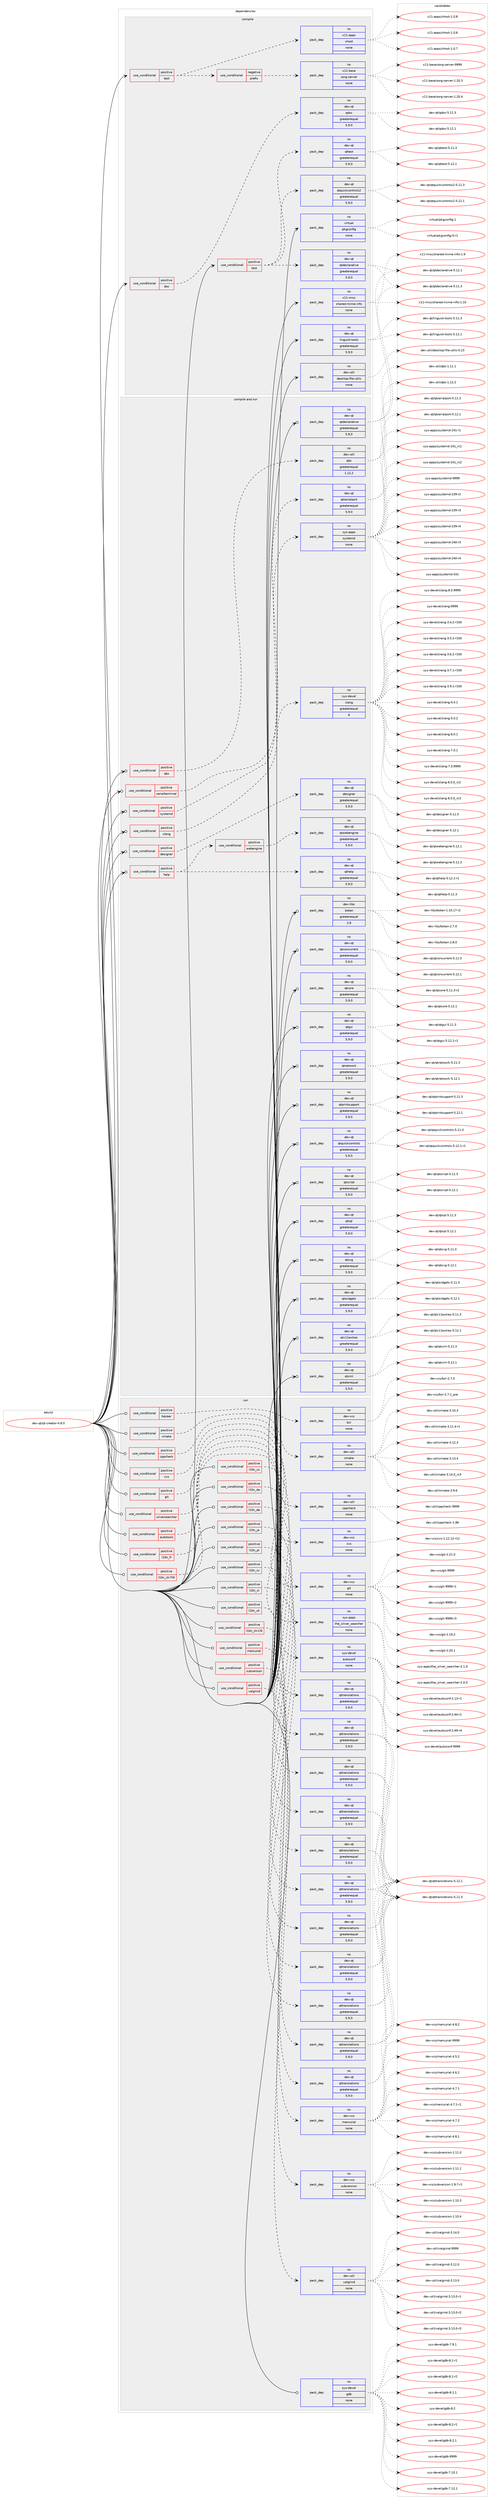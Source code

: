 digraph prolog {

# *************
# Graph options
# *************

newrank=true;
concentrate=true;
compound=true;
graph [rankdir=LR,fontname=Helvetica,fontsize=10,ranksep=1.5];#, ranksep=2.5, nodesep=0.2];
edge  [arrowhead=vee];
node  [fontname=Helvetica,fontsize=10];

# **********
# The ebuild
# **********

subgraph cluster_leftcol {
color=gray;
rank=same;
label=<<i>ebuild</i>>;
id [label="dev-qt/qt-creator-4.8.0", color=red, width=4, href="../dev-qt/qt-creator-4.8.0.svg"];
}

# ****************
# The dependencies
# ****************

subgraph cluster_midcol {
color=gray;
label=<<i>dependencies</i>>;
subgraph cluster_compile {
fillcolor="#eeeeee";
style=filled;
label=<<i>compile</i>>;
subgraph cond387430 {
dependency1449774 [label=<<TABLE BORDER="0" CELLBORDER="1" CELLSPACING="0" CELLPADDING="4"><TR><TD ROWSPAN="3" CELLPADDING="10">use_conditional</TD></TR><TR><TD>positive</TD></TR><TR><TD>doc</TD></TR></TABLE>>, shape=none, color=red];
subgraph pack1038971 {
dependency1449775 [label=<<TABLE BORDER="0" CELLBORDER="1" CELLSPACING="0" CELLPADDING="4" WIDTH="220"><TR><TD ROWSPAN="6" CELLPADDING="30">pack_dep</TD></TR><TR><TD WIDTH="110">no</TD></TR><TR><TD>dev-qt</TD></TR><TR><TD>qdoc</TD></TR><TR><TD>greaterequal</TD></TR><TR><TD>5.9.0</TD></TR></TABLE>>, shape=none, color=blue];
}
dependency1449774:e -> dependency1449775:w [weight=20,style="dashed",arrowhead="vee"];
}
id:e -> dependency1449774:w [weight=20,style="solid",arrowhead="vee"];
subgraph cond387431 {
dependency1449776 [label=<<TABLE BORDER="0" CELLBORDER="1" CELLSPACING="0" CELLPADDING="4"><TR><TD ROWSPAN="3" CELLPADDING="10">use_conditional</TD></TR><TR><TD>positive</TD></TR><TR><TD>test</TD></TR></TABLE>>, shape=none, color=red];
subgraph cond387432 {
dependency1449777 [label=<<TABLE BORDER="0" CELLBORDER="1" CELLSPACING="0" CELLPADDING="4"><TR><TD ROWSPAN="3" CELLPADDING="10">use_conditional</TD></TR><TR><TD>negative</TD></TR><TR><TD>prefix</TD></TR></TABLE>>, shape=none, color=red];
subgraph pack1038972 {
dependency1449778 [label=<<TABLE BORDER="0" CELLBORDER="1" CELLSPACING="0" CELLPADDING="4" WIDTH="220"><TR><TD ROWSPAN="6" CELLPADDING="30">pack_dep</TD></TR><TR><TD WIDTH="110">no</TD></TR><TR><TD>x11-base</TD></TR><TR><TD>xorg-server</TD></TR><TR><TD>none</TD></TR><TR><TD></TD></TR></TABLE>>, shape=none, color=blue];
}
dependency1449777:e -> dependency1449778:w [weight=20,style="dashed",arrowhead="vee"];
}
dependency1449776:e -> dependency1449777:w [weight=20,style="dashed",arrowhead="vee"];
subgraph pack1038973 {
dependency1449779 [label=<<TABLE BORDER="0" CELLBORDER="1" CELLSPACING="0" CELLPADDING="4" WIDTH="220"><TR><TD ROWSPAN="6" CELLPADDING="30">pack_dep</TD></TR><TR><TD WIDTH="110">no</TD></TR><TR><TD>x11-apps</TD></TR><TR><TD>xhost</TD></TR><TR><TD>none</TD></TR><TR><TD></TD></TR></TABLE>>, shape=none, color=blue];
}
dependency1449776:e -> dependency1449779:w [weight=20,style="dashed",arrowhead="vee"];
}
id:e -> dependency1449776:w [weight=20,style="solid",arrowhead="vee"];
subgraph cond387433 {
dependency1449780 [label=<<TABLE BORDER="0" CELLBORDER="1" CELLSPACING="0" CELLPADDING="4"><TR><TD ROWSPAN="3" CELLPADDING="10">use_conditional</TD></TR><TR><TD>positive</TD></TR><TR><TD>test</TD></TR></TABLE>>, shape=none, color=red];
subgraph pack1038974 {
dependency1449781 [label=<<TABLE BORDER="0" CELLBORDER="1" CELLSPACING="0" CELLPADDING="4" WIDTH="220"><TR><TD ROWSPAN="6" CELLPADDING="30">pack_dep</TD></TR><TR><TD WIDTH="110">no</TD></TR><TR><TD>dev-qt</TD></TR><TR><TD>qtdeclarative</TD></TR><TR><TD>greaterequal</TD></TR><TR><TD>5.9.0</TD></TR></TABLE>>, shape=none, color=blue];
}
dependency1449780:e -> dependency1449781:w [weight=20,style="dashed",arrowhead="vee"];
subgraph pack1038975 {
dependency1449782 [label=<<TABLE BORDER="0" CELLBORDER="1" CELLSPACING="0" CELLPADDING="4" WIDTH="220"><TR><TD ROWSPAN="6" CELLPADDING="30">pack_dep</TD></TR><TR><TD WIDTH="110">no</TD></TR><TR><TD>dev-qt</TD></TR><TR><TD>qtquickcontrols2</TD></TR><TR><TD>greaterequal</TD></TR><TR><TD>5.9.0</TD></TR></TABLE>>, shape=none, color=blue];
}
dependency1449780:e -> dependency1449782:w [weight=20,style="dashed",arrowhead="vee"];
subgraph pack1038976 {
dependency1449783 [label=<<TABLE BORDER="0" CELLBORDER="1" CELLSPACING="0" CELLPADDING="4" WIDTH="220"><TR><TD ROWSPAN="6" CELLPADDING="30">pack_dep</TD></TR><TR><TD WIDTH="110">no</TD></TR><TR><TD>dev-qt</TD></TR><TR><TD>qttest</TD></TR><TR><TD>greaterequal</TD></TR><TR><TD>5.9.0</TD></TR></TABLE>>, shape=none, color=blue];
}
dependency1449780:e -> dependency1449783:w [weight=20,style="dashed",arrowhead="vee"];
}
id:e -> dependency1449780:w [weight=20,style="solid",arrowhead="vee"];
subgraph pack1038977 {
dependency1449784 [label=<<TABLE BORDER="0" CELLBORDER="1" CELLSPACING="0" CELLPADDING="4" WIDTH="220"><TR><TD ROWSPAN="6" CELLPADDING="30">pack_dep</TD></TR><TR><TD WIDTH="110">no</TD></TR><TR><TD>dev-qt</TD></TR><TR><TD>linguist-tools</TD></TR><TR><TD>greaterequal</TD></TR><TR><TD>5.9.0</TD></TR></TABLE>>, shape=none, color=blue];
}
id:e -> dependency1449784:w [weight=20,style="solid",arrowhead="vee"];
subgraph pack1038978 {
dependency1449785 [label=<<TABLE BORDER="0" CELLBORDER="1" CELLSPACING="0" CELLPADDING="4" WIDTH="220"><TR><TD ROWSPAN="6" CELLPADDING="30">pack_dep</TD></TR><TR><TD WIDTH="110">no</TD></TR><TR><TD>dev-util</TD></TR><TR><TD>desktop-file-utils</TD></TR><TR><TD>none</TD></TR><TR><TD></TD></TR></TABLE>>, shape=none, color=blue];
}
id:e -> dependency1449785:w [weight=20,style="solid",arrowhead="vee"];
subgraph pack1038979 {
dependency1449786 [label=<<TABLE BORDER="0" CELLBORDER="1" CELLSPACING="0" CELLPADDING="4" WIDTH="220"><TR><TD ROWSPAN="6" CELLPADDING="30">pack_dep</TD></TR><TR><TD WIDTH="110">no</TD></TR><TR><TD>virtual</TD></TR><TR><TD>pkgconfig</TD></TR><TR><TD>none</TD></TR><TR><TD></TD></TR></TABLE>>, shape=none, color=blue];
}
id:e -> dependency1449786:w [weight=20,style="solid",arrowhead="vee"];
subgraph pack1038980 {
dependency1449787 [label=<<TABLE BORDER="0" CELLBORDER="1" CELLSPACING="0" CELLPADDING="4" WIDTH="220"><TR><TD ROWSPAN="6" CELLPADDING="30">pack_dep</TD></TR><TR><TD WIDTH="110">no</TD></TR><TR><TD>x11-misc</TD></TR><TR><TD>shared-mime-info</TD></TR><TR><TD>none</TD></TR><TR><TD></TD></TR></TABLE>>, shape=none, color=blue];
}
id:e -> dependency1449787:w [weight=20,style="solid",arrowhead="vee"];
}
subgraph cluster_compileandrun {
fillcolor="#eeeeee";
style=filled;
label=<<i>compile and run</i>>;
subgraph cond387434 {
dependency1449788 [label=<<TABLE BORDER="0" CELLBORDER="1" CELLSPACING="0" CELLPADDING="4"><TR><TD ROWSPAN="3" CELLPADDING="10">use_conditional</TD></TR><TR><TD>positive</TD></TR><TR><TD>clang</TD></TR></TABLE>>, shape=none, color=red];
subgraph pack1038981 {
dependency1449789 [label=<<TABLE BORDER="0" CELLBORDER="1" CELLSPACING="0" CELLPADDING="4" WIDTH="220"><TR><TD ROWSPAN="6" CELLPADDING="30">pack_dep</TD></TR><TR><TD WIDTH="110">no</TD></TR><TR><TD>sys-devel</TD></TR><TR><TD>clang</TD></TR><TR><TD>greaterequal</TD></TR><TR><TD>6</TD></TR></TABLE>>, shape=none, color=blue];
}
dependency1449788:e -> dependency1449789:w [weight=20,style="dashed",arrowhead="vee"];
}
id:e -> dependency1449788:w [weight=20,style="solid",arrowhead="odotvee"];
subgraph cond387435 {
dependency1449790 [label=<<TABLE BORDER="0" CELLBORDER="1" CELLSPACING="0" CELLPADDING="4"><TR><TD ROWSPAN="3" CELLPADDING="10">use_conditional</TD></TR><TR><TD>positive</TD></TR><TR><TD>designer</TD></TR></TABLE>>, shape=none, color=red];
subgraph pack1038982 {
dependency1449791 [label=<<TABLE BORDER="0" CELLBORDER="1" CELLSPACING="0" CELLPADDING="4" WIDTH="220"><TR><TD ROWSPAN="6" CELLPADDING="30">pack_dep</TD></TR><TR><TD WIDTH="110">no</TD></TR><TR><TD>dev-qt</TD></TR><TR><TD>designer</TD></TR><TR><TD>greaterequal</TD></TR><TR><TD>5.9.0</TD></TR></TABLE>>, shape=none, color=blue];
}
dependency1449790:e -> dependency1449791:w [weight=20,style="dashed",arrowhead="vee"];
}
id:e -> dependency1449790:w [weight=20,style="solid",arrowhead="odotvee"];
subgraph cond387436 {
dependency1449792 [label=<<TABLE BORDER="0" CELLBORDER="1" CELLSPACING="0" CELLPADDING="4"><TR><TD ROWSPAN="3" CELLPADDING="10">use_conditional</TD></TR><TR><TD>positive</TD></TR><TR><TD>help</TD></TR></TABLE>>, shape=none, color=red];
subgraph pack1038983 {
dependency1449793 [label=<<TABLE BORDER="0" CELLBORDER="1" CELLSPACING="0" CELLPADDING="4" WIDTH="220"><TR><TD ROWSPAN="6" CELLPADDING="30">pack_dep</TD></TR><TR><TD WIDTH="110">no</TD></TR><TR><TD>dev-qt</TD></TR><TR><TD>qthelp</TD></TR><TR><TD>greaterequal</TD></TR><TR><TD>5.9.0</TD></TR></TABLE>>, shape=none, color=blue];
}
dependency1449792:e -> dependency1449793:w [weight=20,style="dashed",arrowhead="vee"];
subgraph cond387437 {
dependency1449794 [label=<<TABLE BORDER="0" CELLBORDER="1" CELLSPACING="0" CELLPADDING="4"><TR><TD ROWSPAN="3" CELLPADDING="10">use_conditional</TD></TR><TR><TD>positive</TD></TR><TR><TD>webengine</TD></TR></TABLE>>, shape=none, color=red];
subgraph pack1038984 {
dependency1449795 [label=<<TABLE BORDER="0" CELLBORDER="1" CELLSPACING="0" CELLPADDING="4" WIDTH="220"><TR><TD ROWSPAN="6" CELLPADDING="30">pack_dep</TD></TR><TR><TD WIDTH="110">no</TD></TR><TR><TD>dev-qt</TD></TR><TR><TD>qtwebengine</TD></TR><TR><TD>greaterequal</TD></TR><TR><TD>5.9.0</TD></TR></TABLE>>, shape=none, color=blue];
}
dependency1449794:e -> dependency1449795:w [weight=20,style="dashed",arrowhead="vee"];
}
dependency1449792:e -> dependency1449794:w [weight=20,style="dashed",arrowhead="vee"];
}
id:e -> dependency1449792:w [weight=20,style="solid",arrowhead="odotvee"];
subgraph cond387438 {
dependency1449796 [label=<<TABLE BORDER="0" CELLBORDER="1" CELLSPACING="0" CELLPADDING="4"><TR><TD ROWSPAN="3" CELLPADDING="10">use_conditional</TD></TR><TR><TD>positive</TD></TR><TR><TD>qbs</TD></TR></TABLE>>, shape=none, color=red];
subgraph pack1038985 {
dependency1449797 [label=<<TABLE BORDER="0" CELLBORDER="1" CELLSPACING="0" CELLPADDING="4" WIDTH="220"><TR><TD ROWSPAN="6" CELLPADDING="30">pack_dep</TD></TR><TR><TD WIDTH="110">no</TD></TR><TR><TD>dev-util</TD></TR><TR><TD>qbs</TD></TR><TR><TD>greaterequal</TD></TR><TR><TD>1.12.2</TD></TR></TABLE>>, shape=none, color=blue];
}
dependency1449796:e -> dependency1449797:w [weight=20,style="dashed",arrowhead="vee"];
}
id:e -> dependency1449796:w [weight=20,style="solid",arrowhead="odotvee"];
subgraph cond387439 {
dependency1449798 [label=<<TABLE BORDER="0" CELLBORDER="1" CELLSPACING="0" CELLPADDING="4"><TR><TD ROWSPAN="3" CELLPADDING="10">use_conditional</TD></TR><TR><TD>positive</TD></TR><TR><TD>serialterminal</TD></TR></TABLE>>, shape=none, color=red];
subgraph pack1038986 {
dependency1449799 [label=<<TABLE BORDER="0" CELLBORDER="1" CELLSPACING="0" CELLPADDING="4" WIDTH="220"><TR><TD ROWSPAN="6" CELLPADDING="30">pack_dep</TD></TR><TR><TD WIDTH="110">no</TD></TR><TR><TD>dev-qt</TD></TR><TR><TD>qtserialport</TD></TR><TR><TD>greaterequal</TD></TR><TR><TD>5.9.0</TD></TR></TABLE>>, shape=none, color=blue];
}
dependency1449798:e -> dependency1449799:w [weight=20,style="dashed",arrowhead="vee"];
}
id:e -> dependency1449798:w [weight=20,style="solid",arrowhead="odotvee"];
subgraph cond387440 {
dependency1449800 [label=<<TABLE BORDER="0" CELLBORDER="1" CELLSPACING="0" CELLPADDING="4"><TR><TD ROWSPAN="3" CELLPADDING="10">use_conditional</TD></TR><TR><TD>positive</TD></TR><TR><TD>systemd</TD></TR></TABLE>>, shape=none, color=red];
subgraph pack1038987 {
dependency1449801 [label=<<TABLE BORDER="0" CELLBORDER="1" CELLSPACING="0" CELLPADDING="4" WIDTH="220"><TR><TD ROWSPAN="6" CELLPADDING="30">pack_dep</TD></TR><TR><TD WIDTH="110">no</TD></TR><TR><TD>sys-apps</TD></TR><TR><TD>systemd</TD></TR><TR><TD>none</TD></TR><TR><TD></TD></TR></TABLE>>, shape=none, color=blue];
}
dependency1449800:e -> dependency1449801:w [weight=20,style="dashed",arrowhead="vee"];
}
id:e -> dependency1449800:w [weight=20,style="solid",arrowhead="odotvee"];
subgraph pack1038988 {
dependency1449802 [label=<<TABLE BORDER="0" CELLBORDER="1" CELLSPACING="0" CELLPADDING="4" WIDTH="220"><TR><TD ROWSPAN="6" CELLPADDING="30">pack_dep</TD></TR><TR><TD WIDTH="110">no</TD></TR><TR><TD>dev-libs</TD></TR><TR><TD>botan</TD></TR><TR><TD>greaterequal</TD></TR><TR><TD>2.8</TD></TR></TABLE>>, shape=none, color=blue];
}
id:e -> dependency1449802:w [weight=20,style="solid",arrowhead="odotvee"];
subgraph pack1038989 {
dependency1449803 [label=<<TABLE BORDER="0" CELLBORDER="1" CELLSPACING="0" CELLPADDING="4" WIDTH="220"><TR><TD ROWSPAN="6" CELLPADDING="30">pack_dep</TD></TR><TR><TD WIDTH="110">no</TD></TR><TR><TD>dev-qt</TD></TR><TR><TD>qtconcurrent</TD></TR><TR><TD>greaterequal</TD></TR><TR><TD>5.9.0</TD></TR></TABLE>>, shape=none, color=blue];
}
id:e -> dependency1449803:w [weight=20,style="solid",arrowhead="odotvee"];
subgraph pack1038990 {
dependency1449804 [label=<<TABLE BORDER="0" CELLBORDER="1" CELLSPACING="0" CELLPADDING="4" WIDTH="220"><TR><TD ROWSPAN="6" CELLPADDING="30">pack_dep</TD></TR><TR><TD WIDTH="110">no</TD></TR><TR><TD>dev-qt</TD></TR><TR><TD>qtcore</TD></TR><TR><TD>greaterequal</TD></TR><TR><TD>5.9.0</TD></TR></TABLE>>, shape=none, color=blue];
}
id:e -> dependency1449804:w [weight=20,style="solid",arrowhead="odotvee"];
subgraph pack1038991 {
dependency1449805 [label=<<TABLE BORDER="0" CELLBORDER="1" CELLSPACING="0" CELLPADDING="4" WIDTH="220"><TR><TD ROWSPAN="6" CELLPADDING="30">pack_dep</TD></TR><TR><TD WIDTH="110">no</TD></TR><TR><TD>dev-qt</TD></TR><TR><TD>qtdeclarative</TD></TR><TR><TD>greaterequal</TD></TR><TR><TD>5.9.0</TD></TR></TABLE>>, shape=none, color=blue];
}
id:e -> dependency1449805:w [weight=20,style="solid",arrowhead="odotvee"];
subgraph pack1038992 {
dependency1449806 [label=<<TABLE BORDER="0" CELLBORDER="1" CELLSPACING="0" CELLPADDING="4" WIDTH="220"><TR><TD ROWSPAN="6" CELLPADDING="30">pack_dep</TD></TR><TR><TD WIDTH="110">no</TD></TR><TR><TD>dev-qt</TD></TR><TR><TD>qtgui</TD></TR><TR><TD>greaterequal</TD></TR><TR><TD>5.9.0</TD></TR></TABLE>>, shape=none, color=blue];
}
id:e -> dependency1449806:w [weight=20,style="solid",arrowhead="odotvee"];
subgraph pack1038993 {
dependency1449807 [label=<<TABLE BORDER="0" CELLBORDER="1" CELLSPACING="0" CELLPADDING="4" WIDTH="220"><TR><TD ROWSPAN="6" CELLPADDING="30">pack_dep</TD></TR><TR><TD WIDTH="110">no</TD></TR><TR><TD>dev-qt</TD></TR><TR><TD>qtnetwork</TD></TR><TR><TD>greaterequal</TD></TR><TR><TD>5.9.0</TD></TR></TABLE>>, shape=none, color=blue];
}
id:e -> dependency1449807:w [weight=20,style="solid",arrowhead="odotvee"];
subgraph pack1038994 {
dependency1449808 [label=<<TABLE BORDER="0" CELLBORDER="1" CELLSPACING="0" CELLPADDING="4" WIDTH="220"><TR><TD ROWSPAN="6" CELLPADDING="30">pack_dep</TD></TR><TR><TD WIDTH="110">no</TD></TR><TR><TD>dev-qt</TD></TR><TR><TD>qtprintsupport</TD></TR><TR><TD>greaterequal</TD></TR><TR><TD>5.9.0</TD></TR></TABLE>>, shape=none, color=blue];
}
id:e -> dependency1449808:w [weight=20,style="solid",arrowhead="odotvee"];
subgraph pack1038995 {
dependency1449809 [label=<<TABLE BORDER="0" CELLBORDER="1" CELLSPACING="0" CELLPADDING="4" WIDTH="220"><TR><TD ROWSPAN="6" CELLPADDING="30">pack_dep</TD></TR><TR><TD WIDTH="110">no</TD></TR><TR><TD>dev-qt</TD></TR><TR><TD>qtquickcontrols</TD></TR><TR><TD>greaterequal</TD></TR><TR><TD>5.9.0</TD></TR></TABLE>>, shape=none, color=blue];
}
id:e -> dependency1449809:w [weight=20,style="solid",arrowhead="odotvee"];
subgraph pack1038996 {
dependency1449810 [label=<<TABLE BORDER="0" CELLBORDER="1" CELLSPACING="0" CELLPADDING="4" WIDTH="220"><TR><TD ROWSPAN="6" CELLPADDING="30">pack_dep</TD></TR><TR><TD WIDTH="110">no</TD></TR><TR><TD>dev-qt</TD></TR><TR><TD>qtscript</TD></TR><TR><TD>greaterequal</TD></TR><TR><TD>5.9.0</TD></TR></TABLE>>, shape=none, color=blue];
}
id:e -> dependency1449810:w [weight=20,style="solid",arrowhead="odotvee"];
subgraph pack1038997 {
dependency1449811 [label=<<TABLE BORDER="0" CELLBORDER="1" CELLSPACING="0" CELLPADDING="4" WIDTH="220"><TR><TD ROWSPAN="6" CELLPADDING="30">pack_dep</TD></TR><TR><TD WIDTH="110">no</TD></TR><TR><TD>dev-qt</TD></TR><TR><TD>qtsql</TD></TR><TR><TD>greaterequal</TD></TR><TR><TD>5.9.0</TD></TR></TABLE>>, shape=none, color=blue];
}
id:e -> dependency1449811:w [weight=20,style="solid",arrowhead="odotvee"];
subgraph pack1038998 {
dependency1449812 [label=<<TABLE BORDER="0" CELLBORDER="1" CELLSPACING="0" CELLPADDING="4" WIDTH="220"><TR><TD ROWSPAN="6" CELLPADDING="30">pack_dep</TD></TR><TR><TD WIDTH="110">no</TD></TR><TR><TD>dev-qt</TD></TR><TR><TD>qtsvg</TD></TR><TR><TD>greaterequal</TD></TR><TR><TD>5.9.0</TD></TR></TABLE>>, shape=none, color=blue];
}
id:e -> dependency1449812:w [weight=20,style="solid",arrowhead="odotvee"];
subgraph pack1038999 {
dependency1449813 [label=<<TABLE BORDER="0" CELLBORDER="1" CELLSPACING="0" CELLPADDING="4" WIDTH="220"><TR><TD ROWSPAN="6" CELLPADDING="30">pack_dep</TD></TR><TR><TD WIDTH="110">no</TD></TR><TR><TD>dev-qt</TD></TR><TR><TD>qtwidgets</TD></TR><TR><TD>greaterequal</TD></TR><TR><TD>5.9.0</TD></TR></TABLE>>, shape=none, color=blue];
}
id:e -> dependency1449813:w [weight=20,style="solid",arrowhead="odotvee"];
subgraph pack1039000 {
dependency1449814 [label=<<TABLE BORDER="0" CELLBORDER="1" CELLSPACING="0" CELLPADDING="4" WIDTH="220"><TR><TD ROWSPAN="6" CELLPADDING="30">pack_dep</TD></TR><TR><TD WIDTH="110">no</TD></TR><TR><TD>dev-qt</TD></TR><TR><TD>qtx11extras</TD></TR><TR><TD>greaterequal</TD></TR><TR><TD>5.9.0</TD></TR></TABLE>>, shape=none, color=blue];
}
id:e -> dependency1449814:w [weight=20,style="solid",arrowhead="odotvee"];
subgraph pack1039001 {
dependency1449815 [label=<<TABLE BORDER="0" CELLBORDER="1" CELLSPACING="0" CELLPADDING="4" WIDTH="220"><TR><TD ROWSPAN="6" CELLPADDING="30">pack_dep</TD></TR><TR><TD WIDTH="110">no</TD></TR><TR><TD>dev-qt</TD></TR><TR><TD>qtxml</TD></TR><TR><TD>greaterequal</TD></TR><TR><TD>5.9.0</TD></TR></TABLE>>, shape=none, color=blue];
}
id:e -> dependency1449815:w [weight=20,style="solid",arrowhead="odotvee"];
}
subgraph cluster_run {
fillcolor="#eeeeee";
style=filled;
label=<<i>run</i>>;
subgraph cond387441 {
dependency1449816 [label=<<TABLE BORDER="0" CELLBORDER="1" CELLSPACING="0" CELLPADDING="4"><TR><TD ROWSPAN="3" CELLPADDING="10">use_conditional</TD></TR><TR><TD>positive</TD></TR><TR><TD>autotools</TD></TR></TABLE>>, shape=none, color=red];
subgraph pack1039002 {
dependency1449817 [label=<<TABLE BORDER="0" CELLBORDER="1" CELLSPACING="0" CELLPADDING="4" WIDTH="220"><TR><TD ROWSPAN="6" CELLPADDING="30">pack_dep</TD></TR><TR><TD WIDTH="110">no</TD></TR><TR><TD>sys-devel</TD></TR><TR><TD>autoconf</TD></TR><TR><TD>none</TD></TR><TR><TD></TD></TR></TABLE>>, shape=none, color=blue];
}
dependency1449816:e -> dependency1449817:w [weight=20,style="dashed",arrowhead="vee"];
}
id:e -> dependency1449816:w [weight=20,style="solid",arrowhead="odot"];
subgraph cond387442 {
dependency1449818 [label=<<TABLE BORDER="0" CELLBORDER="1" CELLSPACING="0" CELLPADDING="4"><TR><TD ROWSPAN="3" CELLPADDING="10">use_conditional</TD></TR><TR><TD>positive</TD></TR><TR><TD>bazaar</TD></TR></TABLE>>, shape=none, color=red];
subgraph pack1039003 {
dependency1449819 [label=<<TABLE BORDER="0" CELLBORDER="1" CELLSPACING="0" CELLPADDING="4" WIDTH="220"><TR><TD ROWSPAN="6" CELLPADDING="30">pack_dep</TD></TR><TR><TD WIDTH="110">no</TD></TR><TR><TD>dev-vcs</TD></TR><TR><TD>bzr</TD></TR><TR><TD>none</TD></TR><TR><TD></TD></TR></TABLE>>, shape=none, color=blue];
}
dependency1449818:e -> dependency1449819:w [weight=20,style="dashed",arrowhead="vee"];
}
id:e -> dependency1449818:w [weight=20,style="solid",arrowhead="odot"];
subgraph cond387443 {
dependency1449820 [label=<<TABLE BORDER="0" CELLBORDER="1" CELLSPACING="0" CELLPADDING="4"><TR><TD ROWSPAN="3" CELLPADDING="10">use_conditional</TD></TR><TR><TD>positive</TD></TR><TR><TD>cmake</TD></TR></TABLE>>, shape=none, color=red];
subgraph pack1039004 {
dependency1449821 [label=<<TABLE BORDER="0" CELLBORDER="1" CELLSPACING="0" CELLPADDING="4" WIDTH="220"><TR><TD ROWSPAN="6" CELLPADDING="30">pack_dep</TD></TR><TR><TD WIDTH="110">no</TD></TR><TR><TD>dev-util</TD></TR><TR><TD>cmake</TD></TR><TR><TD>none</TD></TR><TR><TD></TD></TR></TABLE>>, shape=none, color=blue];
}
dependency1449820:e -> dependency1449821:w [weight=20,style="dashed",arrowhead="vee"];
}
id:e -> dependency1449820:w [weight=20,style="solid",arrowhead="odot"];
subgraph cond387444 {
dependency1449822 [label=<<TABLE BORDER="0" CELLBORDER="1" CELLSPACING="0" CELLPADDING="4"><TR><TD ROWSPAN="3" CELLPADDING="10">use_conditional</TD></TR><TR><TD>positive</TD></TR><TR><TD>cppcheck</TD></TR></TABLE>>, shape=none, color=red];
subgraph pack1039005 {
dependency1449823 [label=<<TABLE BORDER="0" CELLBORDER="1" CELLSPACING="0" CELLPADDING="4" WIDTH="220"><TR><TD ROWSPAN="6" CELLPADDING="30">pack_dep</TD></TR><TR><TD WIDTH="110">no</TD></TR><TR><TD>dev-util</TD></TR><TR><TD>cppcheck</TD></TR><TR><TD>none</TD></TR><TR><TD></TD></TR></TABLE>>, shape=none, color=blue];
}
dependency1449822:e -> dependency1449823:w [weight=20,style="dashed",arrowhead="vee"];
}
id:e -> dependency1449822:w [weight=20,style="solid",arrowhead="odot"];
subgraph cond387445 {
dependency1449824 [label=<<TABLE BORDER="0" CELLBORDER="1" CELLSPACING="0" CELLPADDING="4"><TR><TD ROWSPAN="3" CELLPADDING="10">use_conditional</TD></TR><TR><TD>positive</TD></TR><TR><TD>cvs</TD></TR></TABLE>>, shape=none, color=red];
subgraph pack1039006 {
dependency1449825 [label=<<TABLE BORDER="0" CELLBORDER="1" CELLSPACING="0" CELLPADDING="4" WIDTH="220"><TR><TD ROWSPAN="6" CELLPADDING="30">pack_dep</TD></TR><TR><TD WIDTH="110">no</TD></TR><TR><TD>dev-vcs</TD></TR><TR><TD>cvs</TD></TR><TR><TD>none</TD></TR><TR><TD></TD></TR></TABLE>>, shape=none, color=blue];
}
dependency1449824:e -> dependency1449825:w [weight=20,style="dashed",arrowhead="vee"];
}
id:e -> dependency1449824:w [weight=20,style="solid",arrowhead="odot"];
subgraph cond387446 {
dependency1449826 [label=<<TABLE BORDER="0" CELLBORDER="1" CELLSPACING="0" CELLPADDING="4"><TR><TD ROWSPAN="3" CELLPADDING="10">use_conditional</TD></TR><TR><TD>positive</TD></TR><TR><TD>git</TD></TR></TABLE>>, shape=none, color=red];
subgraph pack1039007 {
dependency1449827 [label=<<TABLE BORDER="0" CELLBORDER="1" CELLSPACING="0" CELLPADDING="4" WIDTH="220"><TR><TD ROWSPAN="6" CELLPADDING="30">pack_dep</TD></TR><TR><TD WIDTH="110">no</TD></TR><TR><TD>dev-vcs</TD></TR><TR><TD>git</TD></TR><TR><TD>none</TD></TR><TR><TD></TD></TR></TABLE>>, shape=none, color=blue];
}
dependency1449826:e -> dependency1449827:w [weight=20,style="dashed",arrowhead="vee"];
}
id:e -> dependency1449826:w [weight=20,style="solid",arrowhead="odot"];
subgraph cond387447 {
dependency1449828 [label=<<TABLE BORDER="0" CELLBORDER="1" CELLSPACING="0" CELLPADDING="4"><TR><TD ROWSPAN="3" CELLPADDING="10">use_conditional</TD></TR><TR><TD>positive</TD></TR><TR><TD>l10n_cs</TD></TR></TABLE>>, shape=none, color=red];
subgraph pack1039008 {
dependency1449829 [label=<<TABLE BORDER="0" CELLBORDER="1" CELLSPACING="0" CELLPADDING="4" WIDTH="220"><TR><TD ROWSPAN="6" CELLPADDING="30">pack_dep</TD></TR><TR><TD WIDTH="110">no</TD></TR><TR><TD>dev-qt</TD></TR><TR><TD>qttranslations</TD></TR><TR><TD>greaterequal</TD></TR><TR><TD>5.9.0</TD></TR></TABLE>>, shape=none, color=blue];
}
dependency1449828:e -> dependency1449829:w [weight=20,style="dashed",arrowhead="vee"];
}
id:e -> dependency1449828:w [weight=20,style="solid",arrowhead="odot"];
subgraph cond387448 {
dependency1449830 [label=<<TABLE BORDER="0" CELLBORDER="1" CELLSPACING="0" CELLPADDING="4"><TR><TD ROWSPAN="3" CELLPADDING="10">use_conditional</TD></TR><TR><TD>positive</TD></TR><TR><TD>l10n_da</TD></TR></TABLE>>, shape=none, color=red];
subgraph pack1039009 {
dependency1449831 [label=<<TABLE BORDER="0" CELLBORDER="1" CELLSPACING="0" CELLPADDING="4" WIDTH="220"><TR><TD ROWSPAN="6" CELLPADDING="30">pack_dep</TD></TR><TR><TD WIDTH="110">no</TD></TR><TR><TD>dev-qt</TD></TR><TR><TD>qttranslations</TD></TR><TR><TD>greaterequal</TD></TR><TR><TD>5.9.0</TD></TR></TABLE>>, shape=none, color=blue];
}
dependency1449830:e -> dependency1449831:w [weight=20,style="dashed",arrowhead="vee"];
}
id:e -> dependency1449830:w [weight=20,style="solid",arrowhead="odot"];
subgraph cond387449 {
dependency1449832 [label=<<TABLE BORDER="0" CELLBORDER="1" CELLSPACING="0" CELLPADDING="4"><TR><TD ROWSPAN="3" CELLPADDING="10">use_conditional</TD></TR><TR><TD>positive</TD></TR><TR><TD>l10n_de</TD></TR></TABLE>>, shape=none, color=red];
subgraph pack1039010 {
dependency1449833 [label=<<TABLE BORDER="0" CELLBORDER="1" CELLSPACING="0" CELLPADDING="4" WIDTH="220"><TR><TD ROWSPAN="6" CELLPADDING="30">pack_dep</TD></TR><TR><TD WIDTH="110">no</TD></TR><TR><TD>dev-qt</TD></TR><TR><TD>qttranslations</TD></TR><TR><TD>greaterequal</TD></TR><TR><TD>5.9.0</TD></TR></TABLE>>, shape=none, color=blue];
}
dependency1449832:e -> dependency1449833:w [weight=20,style="dashed",arrowhead="vee"];
}
id:e -> dependency1449832:w [weight=20,style="solid",arrowhead="odot"];
subgraph cond387450 {
dependency1449834 [label=<<TABLE BORDER="0" CELLBORDER="1" CELLSPACING="0" CELLPADDING="4"><TR><TD ROWSPAN="3" CELLPADDING="10">use_conditional</TD></TR><TR><TD>positive</TD></TR><TR><TD>l10n_fr</TD></TR></TABLE>>, shape=none, color=red];
subgraph pack1039011 {
dependency1449835 [label=<<TABLE BORDER="0" CELLBORDER="1" CELLSPACING="0" CELLPADDING="4" WIDTH="220"><TR><TD ROWSPAN="6" CELLPADDING="30">pack_dep</TD></TR><TR><TD WIDTH="110">no</TD></TR><TR><TD>dev-qt</TD></TR><TR><TD>qttranslations</TD></TR><TR><TD>greaterequal</TD></TR><TR><TD>5.9.0</TD></TR></TABLE>>, shape=none, color=blue];
}
dependency1449834:e -> dependency1449835:w [weight=20,style="dashed",arrowhead="vee"];
}
id:e -> dependency1449834:w [weight=20,style="solid",arrowhead="odot"];
subgraph cond387451 {
dependency1449836 [label=<<TABLE BORDER="0" CELLBORDER="1" CELLSPACING="0" CELLPADDING="4"><TR><TD ROWSPAN="3" CELLPADDING="10">use_conditional</TD></TR><TR><TD>positive</TD></TR><TR><TD>l10n_ja</TD></TR></TABLE>>, shape=none, color=red];
subgraph pack1039012 {
dependency1449837 [label=<<TABLE BORDER="0" CELLBORDER="1" CELLSPACING="0" CELLPADDING="4" WIDTH="220"><TR><TD ROWSPAN="6" CELLPADDING="30">pack_dep</TD></TR><TR><TD WIDTH="110">no</TD></TR><TR><TD>dev-qt</TD></TR><TR><TD>qttranslations</TD></TR><TR><TD>greaterequal</TD></TR><TR><TD>5.9.0</TD></TR></TABLE>>, shape=none, color=blue];
}
dependency1449836:e -> dependency1449837:w [weight=20,style="dashed",arrowhead="vee"];
}
id:e -> dependency1449836:w [weight=20,style="solid",arrowhead="odot"];
subgraph cond387452 {
dependency1449838 [label=<<TABLE BORDER="0" CELLBORDER="1" CELLSPACING="0" CELLPADDING="4"><TR><TD ROWSPAN="3" CELLPADDING="10">use_conditional</TD></TR><TR><TD>positive</TD></TR><TR><TD>l10n_pl</TD></TR></TABLE>>, shape=none, color=red];
subgraph pack1039013 {
dependency1449839 [label=<<TABLE BORDER="0" CELLBORDER="1" CELLSPACING="0" CELLPADDING="4" WIDTH="220"><TR><TD ROWSPAN="6" CELLPADDING="30">pack_dep</TD></TR><TR><TD WIDTH="110">no</TD></TR><TR><TD>dev-qt</TD></TR><TR><TD>qttranslations</TD></TR><TR><TD>greaterequal</TD></TR><TR><TD>5.9.0</TD></TR></TABLE>>, shape=none, color=blue];
}
dependency1449838:e -> dependency1449839:w [weight=20,style="dashed",arrowhead="vee"];
}
id:e -> dependency1449838:w [weight=20,style="solid",arrowhead="odot"];
subgraph cond387453 {
dependency1449840 [label=<<TABLE BORDER="0" CELLBORDER="1" CELLSPACING="0" CELLPADDING="4"><TR><TD ROWSPAN="3" CELLPADDING="10">use_conditional</TD></TR><TR><TD>positive</TD></TR><TR><TD>l10n_ru</TD></TR></TABLE>>, shape=none, color=red];
subgraph pack1039014 {
dependency1449841 [label=<<TABLE BORDER="0" CELLBORDER="1" CELLSPACING="0" CELLPADDING="4" WIDTH="220"><TR><TD ROWSPAN="6" CELLPADDING="30">pack_dep</TD></TR><TR><TD WIDTH="110">no</TD></TR><TR><TD>dev-qt</TD></TR><TR><TD>qttranslations</TD></TR><TR><TD>greaterequal</TD></TR><TR><TD>5.9.0</TD></TR></TABLE>>, shape=none, color=blue];
}
dependency1449840:e -> dependency1449841:w [weight=20,style="dashed",arrowhead="vee"];
}
id:e -> dependency1449840:w [weight=20,style="solid",arrowhead="odot"];
subgraph cond387454 {
dependency1449842 [label=<<TABLE BORDER="0" CELLBORDER="1" CELLSPACING="0" CELLPADDING="4"><TR><TD ROWSPAN="3" CELLPADDING="10">use_conditional</TD></TR><TR><TD>positive</TD></TR><TR><TD>l10n_sl</TD></TR></TABLE>>, shape=none, color=red];
subgraph pack1039015 {
dependency1449843 [label=<<TABLE BORDER="0" CELLBORDER="1" CELLSPACING="0" CELLPADDING="4" WIDTH="220"><TR><TD ROWSPAN="6" CELLPADDING="30">pack_dep</TD></TR><TR><TD WIDTH="110">no</TD></TR><TR><TD>dev-qt</TD></TR><TR><TD>qttranslations</TD></TR><TR><TD>greaterequal</TD></TR><TR><TD>5.9.0</TD></TR></TABLE>>, shape=none, color=blue];
}
dependency1449842:e -> dependency1449843:w [weight=20,style="dashed",arrowhead="vee"];
}
id:e -> dependency1449842:w [weight=20,style="solid",arrowhead="odot"];
subgraph cond387455 {
dependency1449844 [label=<<TABLE BORDER="0" CELLBORDER="1" CELLSPACING="0" CELLPADDING="4"><TR><TD ROWSPAN="3" CELLPADDING="10">use_conditional</TD></TR><TR><TD>positive</TD></TR><TR><TD>l10n_uk</TD></TR></TABLE>>, shape=none, color=red];
subgraph pack1039016 {
dependency1449845 [label=<<TABLE BORDER="0" CELLBORDER="1" CELLSPACING="0" CELLPADDING="4" WIDTH="220"><TR><TD ROWSPAN="6" CELLPADDING="30">pack_dep</TD></TR><TR><TD WIDTH="110">no</TD></TR><TR><TD>dev-qt</TD></TR><TR><TD>qttranslations</TD></TR><TR><TD>greaterequal</TD></TR><TR><TD>5.9.0</TD></TR></TABLE>>, shape=none, color=blue];
}
dependency1449844:e -> dependency1449845:w [weight=20,style="dashed",arrowhead="vee"];
}
id:e -> dependency1449844:w [weight=20,style="solid",arrowhead="odot"];
subgraph cond387456 {
dependency1449846 [label=<<TABLE BORDER="0" CELLBORDER="1" CELLSPACING="0" CELLPADDING="4"><TR><TD ROWSPAN="3" CELLPADDING="10">use_conditional</TD></TR><TR><TD>positive</TD></TR><TR><TD>l10n_zh-CN</TD></TR></TABLE>>, shape=none, color=red];
subgraph pack1039017 {
dependency1449847 [label=<<TABLE BORDER="0" CELLBORDER="1" CELLSPACING="0" CELLPADDING="4" WIDTH="220"><TR><TD ROWSPAN="6" CELLPADDING="30">pack_dep</TD></TR><TR><TD WIDTH="110">no</TD></TR><TR><TD>dev-qt</TD></TR><TR><TD>qttranslations</TD></TR><TR><TD>greaterequal</TD></TR><TR><TD>5.9.0</TD></TR></TABLE>>, shape=none, color=blue];
}
dependency1449846:e -> dependency1449847:w [weight=20,style="dashed",arrowhead="vee"];
}
id:e -> dependency1449846:w [weight=20,style="solid",arrowhead="odot"];
subgraph cond387457 {
dependency1449848 [label=<<TABLE BORDER="0" CELLBORDER="1" CELLSPACING="0" CELLPADDING="4"><TR><TD ROWSPAN="3" CELLPADDING="10">use_conditional</TD></TR><TR><TD>positive</TD></TR><TR><TD>l10n_zh-TW</TD></TR></TABLE>>, shape=none, color=red];
subgraph pack1039018 {
dependency1449849 [label=<<TABLE BORDER="0" CELLBORDER="1" CELLSPACING="0" CELLPADDING="4" WIDTH="220"><TR><TD ROWSPAN="6" CELLPADDING="30">pack_dep</TD></TR><TR><TD WIDTH="110">no</TD></TR><TR><TD>dev-qt</TD></TR><TR><TD>qttranslations</TD></TR><TR><TD>greaterequal</TD></TR><TR><TD>5.9.0</TD></TR></TABLE>>, shape=none, color=blue];
}
dependency1449848:e -> dependency1449849:w [weight=20,style="dashed",arrowhead="vee"];
}
id:e -> dependency1449848:w [weight=20,style="solid",arrowhead="odot"];
subgraph cond387458 {
dependency1449850 [label=<<TABLE BORDER="0" CELLBORDER="1" CELLSPACING="0" CELLPADDING="4"><TR><TD ROWSPAN="3" CELLPADDING="10">use_conditional</TD></TR><TR><TD>positive</TD></TR><TR><TD>mercurial</TD></TR></TABLE>>, shape=none, color=red];
subgraph pack1039019 {
dependency1449851 [label=<<TABLE BORDER="0" CELLBORDER="1" CELLSPACING="0" CELLPADDING="4" WIDTH="220"><TR><TD ROWSPAN="6" CELLPADDING="30">pack_dep</TD></TR><TR><TD WIDTH="110">no</TD></TR><TR><TD>dev-vcs</TD></TR><TR><TD>mercurial</TD></TR><TR><TD>none</TD></TR><TR><TD></TD></TR></TABLE>>, shape=none, color=blue];
}
dependency1449850:e -> dependency1449851:w [weight=20,style="dashed",arrowhead="vee"];
}
id:e -> dependency1449850:w [weight=20,style="solid",arrowhead="odot"];
subgraph cond387459 {
dependency1449852 [label=<<TABLE BORDER="0" CELLBORDER="1" CELLSPACING="0" CELLPADDING="4"><TR><TD ROWSPAN="3" CELLPADDING="10">use_conditional</TD></TR><TR><TD>positive</TD></TR><TR><TD>silversearcher</TD></TR></TABLE>>, shape=none, color=red];
subgraph pack1039020 {
dependency1449853 [label=<<TABLE BORDER="0" CELLBORDER="1" CELLSPACING="0" CELLPADDING="4" WIDTH="220"><TR><TD ROWSPAN="6" CELLPADDING="30">pack_dep</TD></TR><TR><TD WIDTH="110">no</TD></TR><TR><TD>sys-apps</TD></TR><TR><TD>the_silver_searcher</TD></TR><TR><TD>none</TD></TR><TR><TD></TD></TR></TABLE>>, shape=none, color=blue];
}
dependency1449852:e -> dependency1449853:w [weight=20,style="dashed",arrowhead="vee"];
}
id:e -> dependency1449852:w [weight=20,style="solid",arrowhead="odot"];
subgraph cond387460 {
dependency1449854 [label=<<TABLE BORDER="0" CELLBORDER="1" CELLSPACING="0" CELLPADDING="4"><TR><TD ROWSPAN="3" CELLPADDING="10">use_conditional</TD></TR><TR><TD>positive</TD></TR><TR><TD>subversion</TD></TR></TABLE>>, shape=none, color=red];
subgraph pack1039021 {
dependency1449855 [label=<<TABLE BORDER="0" CELLBORDER="1" CELLSPACING="0" CELLPADDING="4" WIDTH="220"><TR><TD ROWSPAN="6" CELLPADDING="30">pack_dep</TD></TR><TR><TD WIDTH="110">no</TD></TR><TR><TD>dev-vcs</TD></TR><TR><TD>subversion</TD></TR><TR><TD>none</TD></TR><TR><TD></TD></TR></TABLE>>, shape=none, color=blue];
}
dependency1449854:e -> dependency1449855:w [weight=20,style="dashed",arrowhead="vee"];
}
id:e -> dependency1449854:w [weight=20,style="solid",arrowhead="odot"];
subgraph cond387461 {
dependency1449856 [label=<<TABLE BORDER="0" CELLBORDER="1" CELLSPACING="0" CELLPADDING="4"><TR><TD ROWSPAN="3" CELLPADDING="10">use_conditional</TD></TR><TR><TD>positive</TD></TR><TR><TD>valgrind</TD></TR></TABLE>>, shape=none, color=red];
subgraph pack1039022 {
dependency1449857 [label=<<TABLE BORDER="0" CELLBORDER="1" CELLSPACING="0" CELLPADDING="4" WIDTH="220"><TR><TD ROWSPAN="6" CELLPADDING="30">pack_dep</TD></TR><TR><TD WIDTH="110">no</TD></TR><TR><TD>dev-util</TD></TR><TR><TD>valgrind</TD></TR><TR><TD>none</TD></TR><TR><TD></TD></TR></TABLE>>, shape=none, color=blue];
}
dependency1449856:e -> dependency1449857:w [weight=20,style="dashed",arrowhead="vee"];
}
id:e -> dependency1449856:w [weight=20,style="solid",arrowhead="odot"];
subgraph pack1039023 {
dependency1449858 [label=<<TABLE BORDER="0" CELLBORDER="1" CELLSPACING="0" CELLPADDING="4" WIDTH="220"><TR><TD ROWSPAN="6" CELLPADDING="30">pack_dep</TD></TR><TR><TD WIDTH="110">no</TD></TR><TR><TD>sys-devel</TD></TR><TR><TD>gdb</TD></TR><TR><TD>none</TD></TR><TR><TD></TD></TR></TABLE>>, shape=none, color=blue];
}
id:e -> dependency1449858:w [weight=20,style="solid",arrowhead="odot"];
}
}

# **************
# The candidates
# **************

subgraph cluster_choices {
rank=same;
color=gray;
label=<<i>candidates</i>>;

subgraph choice1038971 {
color=black;
nodesep=1;
choice10010111845113116471131001119945534649494651 [label="dev-qt/qdoc-5.11.3", color=red, width=4,href="../dev-qt/qdoc-5.11.3.svg"];
choice10010111845113116471131001119945534649504649 [label="dev-qt/qdoc-5.12.1", color=red, width=4,href="../dev-qt/qdoc-5.12.1.svg"];
dependency1449775:e -> choice10010111845113116471131001119945534649494651:w [style=dotted,weight="100"];
dependency1449775:e -> choice10010111845113116471131001119945534649504649:w [style=dotted,weight="100"];
}
subgraph choice1038972 {
color=black;
nodesep=1;
choice1204949459897115101471201111141034511510111411810111445494650484651 [label="x11-base/xorg-server-1.20.3", color=red, width=4,href="../x11-base/xorg-server-1.20.3.svg"];
choice1204949459897115101471201111141034511510111411810111445494650484652 [label="x11-base/xorg-server-1.20.4", color=red, width=4,href="../x11-base/xorg-server-1.20.4.svg"];
choice120494945989711510147120111114103451151011141181011144557575757 [label="x11-base/xorg-server-9999", color=red, width=4,href="../x11-base/xorg-server-9999.svg"];
dependency1449778:e -> choice1204949459897115101471201111141034511510111411810111445494650484651:w [style=dotted,weight="100"];
dependency1449778:e -> choice1204949459897115101471201111141034511510111411810111445494650484652:w [style=dotted,weight="100"];
dependency1449778:e -> choice120494945989711510147120111114103451151011141181011144557575757:w [style=dotted,weight="100"];
}
subgraph choice1038973 {
color=black;
nodesep=1;
choice1204949459711211211547120104111115116454946484654 [label="x11-apps/xhost-1.0.6", color=red, width=4,href="../x11-apps/xhost-1.0.6.svg"];
choice1204949459711211211547120104111115116454946484655 [label="x11-apps/xhost-1.0.7", color=red, width=4,href="../x11-apps/xhost-1.0.7.svg"];
choice1204949459711211211547120104111115116454946484656 [label="x11-apps/xhost-1.0.8", color=red, width=4,href="../x11-apps/xhost-1.0.8.svg"];
dependency1449779:e -> choice1204949459711211211547120104111115116454946484654:w [style=dotted,weight="100"];
dependency1449779:e -> choice1204949459711211211547120104111115116454946484655:w [style=dotted,weight="100"];
dependency1449779:e -> choice1204949459711211211547120104111115116454946484656:w [style=dotted,weight="100"];
}
subgraph choice1038974 {
color=black;
nodesep=1;
choice100101118451131164711311610010199108971149711610511810145534649494651 [label="dev-qt/qtdeclarative-5.11.3", color=red, width=4,href="../dev-qt/qtdeclarative-5.11.3.svg"];
choice100101118451131164711311610010199108971149711610511810145534649504649 [label="dev-qt/qtdeclarative-5.12.1", color=red, width=4,href="../dev-qt/qtdeclarative-5.12.1.svg"];
dependency1449781:e -> choice100101118451131164711311610010199108971149711610511810145534649494651:w [style=dotted,weight="100"];
dependency1449781:e -> choice100101118451131164711311610010199108971149711610511810145534649504649:w [style=dotted,weight="100"];
}
subgraph choice1038975 {
color=black;
nodesep=1;
choice100101118451131164711311611311710599107991111101161141111081155045534649494651 [label="dev-qt/qtquickcontrols2-5.11.3", color=red, width=4,href="../dev-qt/qtquickcontrols2-5.11.3.svg"];
choice100101118451131164711311611311710599107991111101161141111081155045534649504649 [label="dev-qt/qtquickcontrols2-5.12.1", color=red, width=4,href="../dev-qt/qtquickcontrols2-5.12.1.svg"];
dependency1449782:e -> choice100101118451131164711311611311710599107991111101161141111081155045534649494651:w [style=dotted,weight="100"];
dependency1449782:e -> choice100101118451131164711311611311710599107991111101161141111081155045534649504649:w [style=dotted,weight="100"];
}
subgraph choice1038976 {
color=black;
nodesep=1;
choice100101118451131164711311611610111511645534649494651 [label="dev-qt/qttest-5.11.3", color=red, width=4,href="../dev-qt/qttest-5.11.3.svg"];
choice100101118451131164711311611610111511645534649504649 [label="dev-qt/qttest-5.12.1", color=red, width=4,href="../dev-qt/qttest-5.12.1.svg"];
dependency1449783:e -> choice100101118451131164711311611610111511645534649494651:w [style=dotted,weight="100"];
dependency1449783:e -> choice100101118451131164711311611610111511645534649504649:w [style=dotted,weight="100"];
}
subgraph choice1038977 {
color=black;
nodesep=1;
choice10010111845113116471081051101031171051151164511611111110811545534649494651 [label="dev-qt/linguist-tools-5.11.3", color=red, width=4,href="../dev-qt/linguist-tools-5.11.3.svg"];
choice10010111845113116471081051101031171051151164511611111110811545534649504649 [label="dev-qt/linguist-tools-5.12.1", color=red, width=4,href="../dev-qt/linguist-tools-5.12.1.svg"];
dependency1449784:e -> choice10010111845113116471081051101031171051151164511611111110811545534649494651:w [style=dotted,weight="100"];
dependency1449784:e -> choice10010111845113116471081051101031171051151164511611111110811545534649504649:w [style=dotted,weight="100"];
}
subgraph choice1038978 {
color=black;
nodesep=1;
choice100101118451171161051084710010111510711611111245102105108101451171161051081154548465051 [label="dev-util/desktop-file-utils-0.23", color=red, width=4,href="../dev-util/desktop-file-utils-0.23.svg"];
dependency1449785:e -> choice100101118451171161051084710010111510711611111245102105108101451171161051081154548465051:w [style=dotted,weight="100"];
}
subgraph choice1038979 {
color=black;
nodesep=1;
choice11810511411611797108471121071039911111010210510345484511449 [label="virtual/pkgconfig-0-r1", color=red, width=4,href="../virtual/pkgconfig-0-r1.svg"];
choice1181051141161179710847112107103991111101021051034549 [label="virtual/pkgconfig-1", color=red, width=4,href="../virtual/pkgconfig-1.svg"];
dependency1449786:e -> choice11810511411611797108471121071039911111010210510345484511449:w [style=dotted,weight="100"];
dependency1449786:e -> choice1181051141161179710847112107103991111101021051034549:w [style=dotted,weight="100"];
}
subgraph choice1038980 {
color=black;
nodesep=1;
choice12049494510910511599471151049711410110045109105109101451051101021114549464948 [label="x11-misc/shared-mime-info-1.10", color=red, width=4,href="../x11-misc/shared-mime-info-1.10.svg"];
choice120494945109105115994711510497114101100451091051091014510511010211145494657 [label="x11-misc/shared-mime-info-1.9", color=red, width=4,href="../x11-misc/shared-mime-info-1.9.svg"];
dependency1449787:e -> choice12049494510910511599471151049711410110045109105109101451051101021114549464948:w [style=dotted,weight="100"];
dependency1449787:e -> choice120494945109105115994711510497114101100451091051091014510511010211145494657:w [style=dotted,weight="100"];
}
subgraph choice1038981 {
color=black;
nodesep=1;
choice1151211154510010111810110847991089711010345514652465045114494848 [label="sys-devel/clang-3.4.2-r100", color=red, width=4,href="../sys-devel/clang-3.4.2-r100.svg"];
choice1151211154510010111810110847991089711010345514653465045114494848 [label="sys-devel/clang-3.5.2-r100", color=red, width=4,href="../sys-devel/clang-3.5.2-r100.svg"];
choice1151211154510010111810110847991089711010345514654465045114494848 [label="sys-devel/clang-3.6.2-r100", color=red, width=4,href="../sys-devel/clang-3.6.2-r100.svg"];
choice1151211154510010111810110847991089711010345514655464945114494848 [label="sys-devel/clang-3.7.1-r100", color=red, width=4,href="../sys-devel/clang-3.7.1-r100.svg"];
choice1151211154510010111810110847991089711010345514657464945114494848 [label="sys-devel/clang-3.9.1-r100", color=red, width=4,href="../sys-devel/clang-3.9.1-r100.svg"];
choice11512111545100101118101108479910897110103455246484649 [label="sys-devel/clang-4.0.1", color=red, width=4,href="../sys-devel/clang-4.0.1.svg"];
choice11512111545100101118101108479910897110103455346484650 [label="sys-devel/clang-5.0.2", color=red, width=4,href="../sys-devel/clang-5.0.2.svg"];
choice11512111545100101118101108479910897110103455446484649 [label="sys-devel/clang-6.0.1", color=red, width=4,href="../sys-devel/clang-6.0.1.svg"];
choice11512111545100101118101108479910897110103455546484649 [label="sys-devel/clang-7.0.1", color=red, width=4,href="../sys-devel/clang-7.0.1.svg"];
choice11512111545100101118101108479910897110103455546484657575757 [label="sys-devel/clang-7.0.9999", color=red, width=4,href="../sys-devel/clang-7.0.9999.svg"];
choice11512111545100101118101108479910897110103455646484648951149950 [label="sys-devel/clang-8.0.0_rc2", color=red, width=4,href="../sys-devel/clang-8.0.0_rc2.svg"];
choice11512111545100101118101108479910897110103455646484648951149951 [label="sys-devel/clang-8.0.0_rc3", color=red, width=4,href="../sys-devel/clang-8.0.0_rc3.svg"];
choice11512111545100101118101108479910897110103455646484657575757 [label="sys-devel/clang-8.0.9999", color=red, width=4,href="../sys-devel/clang-8.0.9999.svg"];
choice115121115451001011181011084799108971101034557575757 [label="sys-devel/clang-9999", color=red, width=4,href="../sys-devel/clang-9999.svg"];
dependency1449789:e -> choice1151211154510010111810110847991089711010345514652465045114494848:w [style=dotted,weight="100"];
dependency1449789:e -> choice1151211154510010111810110847991089711010345514653465045114494848:w [style=dotted,weight="100"];
dependency1449789:e -> choice1151211154510010111810110847991089711010345514654465045114494848:w [style=dotted,weight="100"];
dependency1449789:e -> choice1151211154510010111810110847991089711010345514655464945114494848:w [style=dotted,weight="100"];
dependency1449789:e -> choice1151211154510010111810110847991089711010345514657464945114494848:w [style=dotted,weight="100"];
dependency1449789:e -> choice11512111545100101118101108479910897110103455246484649:w [style=dotted,weight="100"];
dependency1449789:e -> choice11512111545100101118101108479910897110103455346484650:w [style=dotted,weight="100"];
dependency1449789:e -> choice11512111545100101118101108479910897110103455446484649:w [style=dotted,weight="100"];
dependency1449789:e -> choice11512111545100101118101108479910897110103455546484649:w [style=dotted,weight="100"];
dependency1449789:e -> choice11512111545100101118101108479910897110103455546484657575757:w [style=dotted,weight="100"];
dependency1449789:e -> choice11512111545100101118101108479910897110103455646484648951149950:w [style=dotted,weight="100"];
dependency1449789:e -> choice11512111545100101118101108479910897110103455646484648951149951:w [style=dotted,weight="100"];
dependency1449789:e -> choice11512111545100101118101108479910897110103455646484657575757:w [style=dotted,weight="100"];
dependency1449789:e -> choice115121115451001011181011084799108971101034557575757:w [style=dotted,weight="100"];
}
subgraph choice1038982 {
color=black;
nodesep=1;
choice100101118451131164710010111510510311010111445534649494651 [label="dev-qt/designer-5.11.3", color=red, width=4,href="../dev-qt/designer-5.11.3.svg"];
choice100101118451131164710010111510510311010111445534649504649 [label="dev-qt/designer-5.12.1", color=red, width=4,href="../dev-qt/designer-5.12.1.svg"];
dependency1449791:e -> choice100101118451131164710010111510510311010111445534649494651:w [style=dotted,weight="100"];
dependency1449791:e -> choice100101118451131164710010111510510311010111445534649504649:w [style=dotted,weight="100"];
}
subgraph choice1038983 {
color=black;
nodesep=1;
choice100101118451131164711311610410110811245534649494651 [label="dev-qt/qthelp-5.11.3", color=red, width=4,href="../dev-qt/qthelp-5.11.3.svg"];
choice1001011184511311647113116104101108112455346495046494511449 [label="dev-qt/qthelp-5.12.1-r1", color=red, width=4,href="../dev-qt/qthelp-5.12.1-r1.svg"];
dependency1449793:e -> choice100101118451131164711311610410110811245534649494651:w [style=dotted,weight="100"];
dependency1449793:e -> choice1001011184511311647113116104101108112455346495046494511449:w [style=dotted,weight="100"];
}
subgraph choice1038984 {
color=black;
nodesep=1;
choice10010111845113116471131161191019810111010310511010145534649494651 [label="dev-qt/qtwebengine-5.11.3", color=red, width=4,href="../dev-qt/qtwebengine-5.11.3.svg"];
choice10010111845113116471131161191019810111010310511010145534649504649 [label="dev-qt/qtwebengine-5.12.1", color=red, width=4,href="../dev-qt/qtwebengine-5.12.1.svg"];
dependency1449795:e -> choice10010111845113116471131161191019810111010310511010145534649494651:w [style=dotted,weight="100"];
dependency1449795:e -> choice10010111845113116471131161191019810111010310511010145534649504649:w [style=dotted,weight="100"];
}
subgraph choice1038985 {
color=black;
nodesep=1;
choice10010111845117116105108471139811545494649494649 [label="dev-util/qbs-1.11.1", color=red, width=4,href="../dev-util/qbs-1.11.1.svg"];
choice10010111845117116105108471139811545494649504650 [label="dev-util/qbs-1.12.2", color=red, width=4,href="../dev-util/qbs-1.12.2.svg"];
dependency1449797:e -> choice10010111845117116105108471139811545494649494649:w [style=dotted,weight="100"];
dependency1449797:e -> choice10010111845117116105108471139811545494649504650:w [style=dotted,weight="100"];
}
subgraph choice1038986 {
color=black;
nodesep=1;
choice10010111845113116471131161151011141059710811211111411645534649494651 [label="dev-qt/qtserialport-5.11.3", color=red, width=4,href="../dev-qt/qtserialport-5.11.3.svg"];
choice10010111845113116471131161151011141059710811211111411645534649504649 [label="dev-qt/qtserialport-5.12.1", color=red, width=4,href="../dev-qt/qtserialport-5.12.1.svg"];
dependency1449799:e -> choice10010111845113116471131161151011141059710811211111411645534649494651:w [style=dotted,weight="100"];
dependency1449799:e -> choice10010111845113116471131161151011141059710811211111411645534649504649:w [style=dotted,weight="100"];
}
subgraph choice1038987 {
color=black;
nodesep=1;
choice115121115459711211211547115121115116101109100455051574511450 [label="sys-apps/systemd-239-r2", color=red, width=4,href="../sys-apps/systemd-239-r2.svg"];
choice115121115459711211211547115121115116101109100455051574511451 [label="sys-apps/systemd-239-r3", color=red, width=4,href="../sys-apps/systemd-239-r3.svg"];
choice115121115459711211211547115121115116101109100455051574511452 [label="sys-apps/systemd-239-r4", color=red, width=4,href="../sys-apps/systemd-239-r4.svg"];
choice115121115459711211211547115121115116101109100455052484511451 [label="sys-apps/systemd-240-r3", color=red, width=4,href="../sys-apps/systemd-240-r3.svg"];
choice115121115459711211211547115121115116101109100455052484511452 [label="sys-apps/systemd-240-r4", color=red, width=4,href="../sys-apps/systemd-240-r4.svg"];
choice11512111545971121121154711512111511610110910045505249 [label="sys-apps/systemd-241", color=red, width=4,href="../sys-apps/systemd-241.svg"];
choice115121115459711211211547115121115116101109100455052494511449 [label="sys-apps/systemd-241-r1", color=red, width=4,href="../sys-apps/systemd-241-r1.svg"];
choice11512111545971121121154711512111511610110910045505249951149949 [label="sys-apps/systemd-241_rc1", color=red, width=4,href="../sys-apps/systemd-241_rc1.svg"];
choice11512111545971121121154711512111511610110910045505249951149950 [label="sys-apps/systemd-241_rc2", color=red, width=4,href="../sys-apps/systemd-241_rc2.svg"];
choice1151211154597112112115471151211151161011091004557575757 [label="sys-apps/systemd-9999", color=red, width=4,href="../sys-apps/systemd-9999.svg"];
dependency1449801:e -> choice115121115459711211211547115121115116101109100455051574511450:w [style=dotted,weight="100"];
dependency1449801:e -> choice115121115459711211211547115121115116101109100455051574511451:w [style=dotted,weight="100"];
dependency1449801:e -> choice115121115459711211211547115121115116101109100455051574511452:w [style=dotted,weight="100"];
dependency1449801:e -> choice115121115459711211211547115121115116101109100455052484511451:w [style=dotted,weight="100"];
dependency1449801:e -> choice115121115459711211211547115121115116101109100455052484511452:w [style=dotted,weight="100"];
dependency1449801:e -> choice11512111545971121121154711512111511610110910045505249:w [style=dotted,weight="100"];
dependency1449801:e -> choice115121115459711211211547115121115116101109100455052494511449:w [style=dotted,weight="100"];
dependency1449801:e -> choice11512111545971121121154711512111511610110910045505249951149949:w [style=dotted,weight="100"];
dependency1449801:e -> choice11512111545971121121154711512111511610110910045505249951149950:w [style=dotted,weight="100"];
dependency1449801:e -> choice1151211154597112112115471151211151161011091004557575757:w [style=dotted,weight="100"];
}
subgraph choice1038988 {
color=black;
nodesep=1;
choice100101118451081059811547981111169711045494649484649554511450 [label="dev-libs/botan-1.10.17-r2", color=red, width=4,href="../dev-libs/botan-1.10.17-r2.svg"];
choice1001011184510810598115479811111697110455046554648 [label="dev-libs/botan-2.7.0", color=red, width=4,href="../dev-libs/botan-2.7.0.svg"];
choice1001011184510810598115479811111697110455046564648 [label="dev-libs/botan-2.8.0", color=red, width=4,href="../dev-libs/botan-2.8.0.svg"];
dependency1449802:e -> choice100101118451081059811547981111169711045494649484649554511450:w [style=dotted,weight="100"];
dependency1449802:e -> choice1001011184510810598115479811111697110455046554648:w [style=dotted,weight="100"];
dependency1449802:e -> choice1001011184510810598115479811111697110455046564648:w [style=dotted,weight="100"];
}
subgraph choice1038989 {
color=black;
nodesep=1;
choice1001011184511311647113116991111109911711411410111011645534649494651 [label="dev-qt/qtconcurrent-5.11.3", color=red, width=4,href="../dev-qt/qtconcurrent-5.11.3.svg"];
choice1001011184511311647113116991111109911711411410111011645534649504649 [label="dev-qt/qtconcurrent-5.12.1", color=red, width=4,href="../dev-qt/qtconcurrent-5.12.1.svg"];
dependency1449803:e -> choice1001011184511311647113116991111109911711411410111011645534649494651:w [style=dotted,weight="100"];
dependency1449803:e -> choice1001011184511311647113116991111109911711411410111011645534649504649:w [style=dotted,weight="100"];
}
subgraph choice1038990 {
color=black;
nodesep=1;
choice100101118451131164711311699111114101455346494946514511450 [label="dev-qt/qtcore-5.11.3-r2", color=red, width=4,href="../dev-qt/qtcore-5.11.3-r2.svg"];
choice10010111845113116471131169911111410145534649504649 [label="dev-qt/qtcore-5.12.1", color=red, width=4,href="../dev-qt/qtcore-5.12.1.svg"];
dependency1449804:e -> choice100101118451131164711311699111114101455346494946514511450:w [style=dotted,weight="100"];
dependency1449804:e -> choice10010111845113116471131169911111410145534649504649:w [style=dotted,weight="100"];
}
subgraph choice1038991 {
color=black;
nodesep=1;
choice100101118451131164711311610010199108971149711610511810145534649494651 [label="dev-qt/qtdeclarative-5.11.3", color=red, width=4,href="../dev-qt/qtdeclarative-5.11.3.svg"];
choice100101118451131164711311610010199108971149711610511810145534649504649 [label="dev-qt/qtdeclarative-5.12.1", color=red, width=4,href="../dev-qt/qtdeclarative-5.12.1.svg"];
dependency1449805:e -> choice100101118451131164711311610010199108971149711610511810145534649494651:w [style=dotted,weight="100"];
dependency1449805:e -> choice100101118451131164711311610010199108971149711610511810145534649504649:w [style=dotted,weight="100"];
}
subgraph choice1038992 {
color=black;
nodesep=1;
choice100101118451131164711311610311710545534649494651 [label="dev-qt/qtgui-5.11.3", color=red, width=4,href="../dev-qt/qtgui-5.11.3.svg"];
choice1001011184511311647113116103117105455346495046494511449 [label="dev-qt/qtgui-5.12.1-r1", color=red, width=4,href="../dev-qt/qtgui-5.12.1-r1.svg"];
dependency1449806:e -> choice100101118451131164711311610311710545534649494651:w [style=dotted,weight="100"];
dependency1449806:e -> choice1001011184511311647113116103117105455346495046494511449:w [style=dotted,weight="100"];
}
subgraph choice1038993 {
color=black;
nodesep=1;
choice100101118451131164711311611010111611911111410745534649494651 [label="dev-qt/qtnetwork-5.11.3", color=red, width=4,href="../dev-qt/qtnetwork-5.11.3.svg"];
choice100101118451131164711311611010111611911111410745534649504649 [label="dev-qt/qtnetwork-5.12.1", color=red, width=4,href="../dev-qt/qtnetwork-5.12.1.svg"];
dependency1449807:e -> choice100101118451131164711311611010111611911111410745534649494651:w [style=dotted,weight="100"];
dependency1449807:e -> choice100101118451131164711311611010111611911111410745534649504649:w [style=dotted,weight="100"];
}
subgraph choice1038994 {
color=black;
nodesep=1;
choice100101118451131164711311611211410511011611511711211211111411645534649494651 [label="dev-qt/qtprintsupport-5.11.3", color=red, width=4,href="../dev-qt/qtprintsupport-5.11.3.svg"];
choice100101118451131164711311611211410511011611511711211211111411645534649504649 [label="dev-qt/qtprintsupport-5.12.1", color=red, width=4,href="../dev-qt/qtprintsupport-5.12.1.svg"];
dependency1449808:e -> choice100101118451131164711311611211410511011611511711211211111411645534649494651:w [style=dotted,weight="100"];
dependency1449808:e -> choice100101118451131164711311611211410511011611511711211211111411645534649504649:w [style=dotted,weight="100"];
}
subgraph choice1038995 {
color=black;
nodesep=1;
choice1001011184511311647113116113117105991079911111011611411110811545534649494651 [label="dev-qt/qtquickcontrols-5.11.3", color=red, width=4,href="../dev-qt/qtquickcontrols-5.11.3.svg"];
choice10010111845113116471131161131171059910799111110116114111108115455346495046494511449 [label="dev-qt/qtquickcontrols-5.12.1-r1", color=red, width=4,href="../dev-qt/qtquickcontrols-5.12.1-r1.svg"];
dependency1449809:e -> choice1001011184511311647113116113117105991079911111011611411110811545534649494651:w [style=dotted,weight="100"];
dependency1449809:e -> choice10010111845113116471131161131171059910799111110116114111108115455346495046494511449:w [style=dotted,weight="100"];
}
subgraph choice1038996 {
color=black;
nodesep=1;
choice10010111845113116471131161159911410511211645534649494651 [label="dev-qt/qtscript-5.11.3", color=red, width=4,href="../dev-qt/qtscript-5.11.3.svg"];
choice10010111845113116471131161159911410511211645534649504649 [label="dev-qt/qtscript-5.12.1", color=red, width=4,href="../dev-qt/qtscript-5.12.1.svg"];
dependency1449810:e -> choice10010111845113116471131161159911410511211645534649494651:w [style=dotted,weight="100"];
dependency1449810:e -> choice10010111845113116471131161159911410511211645534649504649:w [style=dotted,weight="100"];
}
subgraph choice1038997 {
color=black;
nodesep=1;
choice100101118451131164711311611511310845534649494651 [label="dev-qt/qtsql-5.11.3", color=red, width=4,href="../dev-qt/qtsql-5.11.3.svg"];
choice100101118451131164711311611511310845534649504649 [label="dev-qt/qtsql-5.12.1", color=red, width=4,href="../dev-qt/qtsql-5.12.1.svg"];
dependency1449811:e -> choice100101118451131164711311611511310845534649494651:w [style=dotted,weight="100"];
dependency1449811:e -> choice100101118451131164711311611511310845534649504649:w [style=dotted,weight="100"];
}
subgraph choice1038998 {
color=black;
nodesep=1;
choice100101118451131164711311611511810345534649494651 [label="dev-qt/qtsvg-5.11.3", color=red, width=4,href="../dev-qt/qtsvg-5.11.3.svg"];
choice100101118451131164711311611511810345534649504649 [label="dev-qt/qtsvg-5.12.1", color=red, width=4,href="../dev-qt/qtsvg-5.12.1.svg"];
dependency1449812:e -> choice100101118451131164711311611511810345534649494651:w [style=dotted,weight="100"];
dependency1449812:e -> choice100101118451131164711311611511810345534649504649:w [style=dotted,weight="100"];
}
subgraph choice1038999 {
color=black;
nodesep=1;
choice100101118451131164711311611910510010310111611545534649494651 [label="dev-qt/qtwidgets-5.11.3", color=red, width=4,href="../dev-qt/qtwidgets-5.11.3.svg"];
choice100101118451131164711311611910510010310111611545534649504649 [label="dev-qt/qtwidgets-5.12.1", color=red, width=4,href="../dev-qt/qtwidgets-5.12.1.svg"];
dependency1449813:e -> choice100101118451131164711311611910510010310111611545534649494651:w [style=dotted,weight="100"];
dependency1449813:e -> choice100101118451131164711311611910510010310111611545534649504649:w [style=dotted,weight="100"];
}
subgraph choice1039000 {
color=black;
nodesep=1;
choice100101118451131164711311612049491011201161149711545534649494651 [label="dev-qt/qtx11extras-5.11.3", color=red, width=4,href="../dev-qt/qtx11extras-5.11.3.svg"];
choice100101118451131164711311612049491011201161149711545534649504649 [label="dev-qt/qtx11extras-5.12.1", color=red, width=4,href="../dev-qt/qtx11extras-5.12.1.svg"];
dependency1449814:e -> choice100101118451131164711311612049491011201161149711545534649494651:w [style=dotted,weight="100"];
dependency1449814:e -> choice100101118451131164711311612049491011201161149711545534649504649:w [style=dotted,weight="100"];
}
subgraph choice1039001 {
color=black;
nodesep=1;
choice100101118451131164711311612010910845534649494651 [label="dev-qt/qtxml-5.11.3", color=red, width=4,href="../dev-qt/qtxml-5.11.3.svg"];
choice100101118451131164711311612010910845534649504649 [label="dev-qt/qtxml-5.12.1", color=red, width=4,href="../dev-qt/qtxml-5.12.1.svg"];
dependency1449815:e -> choice100101118451131164711311612010910845534649494651:w [style=dotted,weight="100"];
dependency1449815:e -> choice100101118451131164711311612010910845534649504649:w [style=dotted,weight="100"];
}
subgraph choice1039002 {
color=black;
nodesep=1;
choice1151211154510010111810110847971171161119911111010245504649514511449 [label="sys-devel/autoconf-2.13-r1", color=red, width=4,href="../sys-devel/autoconf-2.13-r1.svg"];
choice1151211154510010111810110847971171161119911111010245504654524511449 [label="sys-devel/autoconf-2.64-r1", color=red, width=4,href="../sys-devel/autoconf-2.64-r1.svg"];
choice1151211154510010111810110847971171161119911111010245504654574511452 [label="sys-devel/autoconf-2.69-r4", color=red, width=4,href="../sys-devel/autoconf-2.69-r4.svg"];
choice115121115451001011181011084797117116111991111101024557575757 [label="sys-devel/autoconf-9999", color=red, width=4,href="../sys-devel/autoconf-9999.svg"];
dependency1449817:e -> choice1151211154510010111810110847971171161119911111010245504649514511449:w [style=dotted,weight="100"];
dependency1449817:e -> choice1151211154510010111810110847971171161119911111010245504654524511449:w [style=dotted,weight="100"];
dependency1449817:e -> choice1151211154510010111810110847971171161119911111010245504654574511452:w [style=dotted,weight="100"];
dependency1449817:e -> choice115121115451001011181011084797117116111991111101024557575757:w [style=dotted,weight="100"];
}
subgraph choice1039003 {
color=black;
nodesep=1;
choice10010111845118991154798122114455046554648 [label="dev-vcs/bzr-2.7.0", color=red, width=4,href="../dev-vcs/bzr-2.7.0.svg"];
choice1001011184511899115479812211445504655464995112114101 [label="dev-vcs/bzr-2.7.1_pre", color=red, width=4,href="../dev-vcs/bzr-2.7.1_pre.svg"];
dependency1449819:e -> choice10010111845118991154798122114455046554648:w [style=dotted,weight="100"];
dependency1449819:e -> choice1001011184511899115479812211445504655464995112114101:w [style=dotted,weight="100"];
}
subgraph choice1039004 {
color=black;
nodesep=1;
choice1001011184511711610510847991099710710145514649484651 [label="dev-util/cmake-3.10.3", color=red, width=4,href="../dev-util/cmake-3.10.3.svg"];
choice10010111845117116105108479910997107101455146494946524511449 [label="dev-util/cmake-3.11.4-r1", color=red, width=4,href="../dev-util/cmake-3.11.4-r1.svg"];
choice1001011184511711610510847991099710710145514649504651 [label="dev-util/cmake-3.12.3", color=red, width=4,href="../dev-util/cmake-3.12.3.svg"];
choice1001011184511711610510847991099710710145514649514652 [label="dev-util/cmake-3.13.4", color=red, width=4,href="../dev-util/cmake-3.13.4.svg"];
choice1001011184511711610510847991099710710145514649524648951149951 [label="dev-util/cmake-3.14.0_rc3", color=red, width=4,href="../dev-util/cmake-3.14.0_rc3.svg"];
choice10010111845117116105108479910997107101455146574654 [label="dev-util/cmake-3.9.6", color=red, width=4,href="../dev-util/cmake-3.9.6.svg"];
dependency1449821:e -> choice1001011184511711610510847991099710710145514649484651:w [style=dotted,weight="100"];
dependency1449821:e -> choice10010111845117116105108479910997107101455146494946524511449:w [style=dotted,weight="100"];
dependency1449821:e -> choice1001011184511711610510847991099710710145514649504651:w [style=dotted,weight="100"];
dependency1449821:e -> choice1001011184511711610510847991099710710145514649514652:w [style=dotted,weight="100"];
dependency1449821:e -> choice1001011184511711610510847991099710710145514649524648951149951:w [style=dotted,weight="100"];
dependency1449821:e -> choice10010111845117116105108479910997107101455146574654:w [style=dotted,weight="100"];
}
subgraph choice1039005 {
color=black;
nodesep=1;
choice10010111845117116105108479911211299104101991074549465654 [label="dev-util/cppcheck-1.86", color=red, width=4,href="../dev-util/cppcheck-1.86.svg"];
choice10010111845117116105108479911211299104101991074557575757 [label="dev-util/cppcheck-9999", color=red, width=4,href="../dev-util/cppcheck-9999.svg"];
dependency1449823:e -> choice10010111845117116105108479911211299104101991074549465654:w [style=dotted,weight="100"];
dependency1449823:e -> choice10010111845117116105108479911211299104101991074557575757:w [style=dotted,weight="100"];
}
subgraph choice1039006 {
color=black;
nodesep=1;
choice100101118451189911547991181154549464950464950451144950 [label="dev-vcs/cvs-1.12.12-r12", color=red, width=4,href="../dev-vcs/cvs-1.12.12-r12.svg"];
dependency1449825:e -> choice100101118451189911547991181154549464950464950451144950:w [style=dotted,weight="100"];
}
subgraph choice1039007 {
color=black;
nodesep=1;
choice10010111845118991154710310511645504649574650 [label="dev-vcs/git-2.19.2", color=red, width=4,href="../dev-vcs/git-2.19.2.svg"];
choice10010111845118991154710310511645504650484649 [label="dev-vcs/git-2.20.1", color=red, width=4,href="../dev-vcs/git-2.20.1.svg"];
choice10010111845118991154710310511645504650494648 [label="dev-vcs/git-2.21.0", color=red, width=4,href="../dev-vcs/git-2.21.0.svg"];
choice1001011184511899115471031051164557575757 [label="dev-vcs/git-9999", color=red, width=4,href="../dev-vcs/git-9999.svg"];
choice10010111845118991154710310511645575757574511449 [label="dev-vcs/git-9999-r1", color=red, width=4,href="../dev-vcs/git-9999-r1.svg"];
choice10010111845118991154710310511645575757574511450 [label="dev-vcs/git-9999-r2", color=red, width=4,href="../dev-vcs/git-9999-r2.svg"];
choice10010111845118991154710310511645575757574511451 [label="dev-vcs/git-9999-r3", color=red, width=4,href="../dev-vcs/git-9999-r3.svg"];
dependency1449827:e -> choice10010111845118991154710310511645504649574650:w [style=dotted,weight="100"];
dependency1449827:e -> choice10010111845118991154710310511645504650484649:w [style=dotted,weight="100"];
dependency1449827:e -> choice10010111845118991154710310511645504650494648:w [style=dotted,weight="100"];
dependency1449827:e -> choice1001011184511899115471031051164557575757:w [style=dotted,weight="100"];
dependency1449827:e -> choice10010111845118991154710310511645575757574511449:w [style=dotted,weight="100"];
dependency1449827:e -> choice10010111845118991154710310511645575757574511450:w [style=dotted,weight="100"];
dependency1449827:e -> choice10010111845118991154710310511645575757574511451:w [style=dotted,weight="100"];
}
subgraph choice1039008 {
color=black;
nodesep=1;
choice1001011184511311647113116116114971101151089711610511111011545534649494651 [label="dev-qt/qttranslations-5.11.3", color=red, width=4,href="../dev-qt/qttranslations-5.11.3.svg"];
choice1001011184511311647113116116114971101151089711610511111011545534649504649 [label="dev-qt/qttranslations-5.12.1", color=red, width=4,href="../dev-qt/qttranslations-5.12.1.svg"];
dependency1449829:e -> choice1001011184511311647113116116114971101151089711610511111011545534649494651:w [style=dotted,weight="100"];
dependency1449829:e -> choice1001011184511311647113116116114971101151089711610511111011545534649504649:w [style=dotted,weight="100"];
}
subgraph choice1039009 {
color=black;
nodesep=1;
choice1001011184511311647113116116114971101151089711610511111011545534649494651 [label="dev-qt/qttranslations-5.11.3", color=red, width=4,href="../dev-qt/qttranslations-5.11.3.svg"];
choice1001011184511311647113116116114971101151089711610511111011545534649504649 [label="dev-qt/qttranslations-5.12.1", color=red, width=4,href="../dev-qt/qttranslations-5.12.1.svg"];
dependency1449831:e -> choice1001011184511311647113116116114971101151089711610511111011545534649494651:w [style=dotted,weight="100"];
dependency1449831:e -> choice1001011184511311647113116116114971101151089711610511111011545534649504649:w [style=dotted,weight="100"];
}
subgraph choice1039010 {
color=black;
nodesep=1;
choice1001011184511311647113116116114971101151089711610511111011545534649494651 [label="dev-qt/qttranslations-5.11.3", color=red, width=4,href="../dev-qt/qttranslations-5.11.3.svg"];
choice1001011184511311647113116116114971101151089711610511111011545534649504649 [label="dev-qt/qttranslations-5.12.1", color=red, width=4,href="../dev-qt/qttranslations-5.12.1.svg"];
dependency1449833:e -> choice1001011184511311647113116116114971101151089711610511111011545534649494651:w [style=dotted,weight="100"];
dependency1449833:e -> choice1001011184511311647113116116114971101151089711610511111011545534649504649:w [style=dotted,weight="100"];
}
subgraph choice1039011 {
color=black;
nodesep=1;
choice1001011184511311647113116116114971101151089711610511111011545534649494651 [label="dev-qt/qttranslations-5.11.3", color=red, width=4,href="../dev-qt/qttranslations-5.11.3.svg"];
choice1001011184511311647113116116114971101151089711610511111011545534649504649 [label="dev-qt/qttranslations-5.12.1", color=red, width=4,href="../dev-qt/qttranslations-5.12.1.svg"];
dependency1449835:e -> choice1001011184511311647113116116114971101151089711610511111011545534649494651:w [style=dotted,weight="100"];
dependency1449835:e -> choice1001011184511311647113116116114971101151089711610511111011545534649504649:w [style=dotted,weight="100"];
}
subgraph choice1039012 {
color=black;
nodesep=1;
choice1001011184511311647113116116114971101151089711610511111011545534649494651 [label="dev-qt/qttranslations-5.11.3", color=red, width=4,href="../dev-qt/qttranslations-5.11.3.svg"];
choice1001011184511311647113116116114971101151089711610511111011545534649504649 [label="dev-qt/qttranslations-5.12.1", color=red, width=4,href="../dev-qt/qttranslations-5.12.1.svg"];
dependency1449837:e -> choice1001011184511311647113116116114971101151089711610511111011545534649494651:w [style=dotted,weight="100"];
dependency1449837:e -> choice1001011184511311647113116116114971101151089711610511111011545534649504649:w [style=dotted,weight="100"];
}
subgraph choice1039013 {
color=black;
nodesep=1;
choice1001011184511311647113116116114971101151089711610511111011545534649494651 [label="dev-qt/qttranslations-5.11.3", color=red, width=4,href="../dev-qt/qttranslations-5.11.3.svg"];
choice1001011184511311647113116116114971101151089711610511111011545534649504649 [label="dev-qt/qttranslations-5.12.1", color=red, width=4,href="../dev-qt/qttranslations-5.12.1.svg"];
dependency1449839:e -> choice1001011184511311647113116116114971101151089711610511111011545534649494651:w [style=dotted,weight="100"];
dependency1449839:e -> choice1001011184511311647113116116114971101151089711610511111011545534649504649:w [style=dotted,weight="100"];
}
subgraph choice1039014 {
color=black;
nodesep=1;
choice1001011184511311647113116116114971101151089711610511111011545534649494651 [label="dev-qt/qttranslations-5.11.3", color=red, width=4,href="../dev-qt/qttranslations-5.11.3.svg"];
choice1001011184511311647113116116114971101151089711610511111011545534649504649 [label="dev-qt/qttranslations-5.12.1", color=red, width=4,href="../dev-qt/qttranslations-5.12.1.svg"];
dependency1449841:e -> choice1001011184511311647113116116114971101151089711610511111011545534649494651:w [style=dotted,weight="100"];
dependency1449841:e -> choice1001011184511311647113116116114971101151089711610511111011545534649504649:w [style=dotted,weight="100"];
}
subgraph choice1039015 {
color=black;
nodesep=1;
choice1001011184511311647113116116114971101151089711610511111011545534649494651 [label="dev-qt/qttranslations-5.11.3", color=red, width=4,href="../dev-qt/qttranslations-5.11.3.svg"];
choice1001011184511311647113116116114971101151089711610511111011545534649504649 [label="dev-qt/qttranslations-5.12.1", color=red, width=4,href="../dev-qt/qttranslations-5.12.1.svg"];
dependency1449843:e -> choice1001011184511311647113116116114971101151089711610511111011545534649494651:w [style=dotted,weight="100"];
dependency1449843:e -> choice1001011184511311647113116116114971101151089711610511111011545534649504649:w [style=dotted,weight="100"];
}
subgraph choice1039016 {
color=black;
nodesep=1;
choice1001011184511311647113116116114971101151089711610511111011545534649494651 [label="dev-qt/qttranslations-5.11.3", color=red, width=4,href="../dev-qt/qttranslations-5.11.3.svg"];
choice1001011184511311647113116116114971101151089711610511111011545534649504649 [label="dev-qt/qttranslations-5.12.1", color=red, width=4,href="../dev-qt/qttranslations-5.12.1.svg"];
dependency1449845:e -> choice1001011184511311647113116116114971101151089711610511111011545534649494651:w [style=dotted,weight="100"];
dependency1449845:e -> choice1001011184511311647113116116114971101151089711610511111011545534649504649:w [style=dotted,weight="100"];
}
subgraph choice1039017 {
color=black;
nodesep=1;
choice1001011184511311647113116116114971101151089711610511111011545534649494651 [label="dev-qt/qttranslations-5.11.3", color=red, width=4,href="../dev-qt/qttranslations-5.11.3.svg"];
choice1001011184511311647113116116114971101151089711610511111011545534649504649 [label="dev-qt/qttranslations-5.12.1", color=red, width=4,href="../dev-qt/qttranslations-5.12.1.svg"];
dependency1449847:e -> choice1001011184511311647113116116114971101151089711610511111011545534649494651:w [style=dotted,weight="100"];
dependency1449847:e -> choice1001011184511311647113116116114971101151089711610511111011545534649504649:w [style=dotted,weight="100"];
}
subgraph choice1039018 {
color=black;
nodesep=1;
choice1001011184511311647113116116114971101151089711610511111011545534649494651 [label="dev-qt/qttranslations-5.11.3", color=red, width=4,href="../dev-qt/qttranslations-5.11.3.svg"];
choice1001011184511311647113116116114971101151089711610511111011545534649504649 [label="dev-qt/qttranslations-5.12.1", color=red, width=4,href="../dev-qt/qttranslations-5.12.1.svg"];
dependency1449849:e -> choice1001011184511311647113116116114971101151089711610511111011545534649494651:w [style=dotted,weight="100"];
dependency1449849:e -> choice1001011184511311647113116116114971101151089711610511111011545534649504649:w [style=dotted,weight="100"];
}
subgraph choice1039019 {
color=black;
nodesep=1;
choice1001011184511899115471091011149911711410597108455246534650 [label="dev-vcs/mercurial-4.5.2", color=red, width=4,href="../dev-vcs/mercurial-4.5.2.svg"];
choice1001011184511899115471091011149911711410597108455246544650 [label="dev-vcs/mercurial-4.6.2", color=red, width=4,href="../dev-vcs/mercurial-4.6.2.svg"];
choice1001011184511899115471091011149911711410597108455246554649 [label="dev-vcs/mercurial-4.7.1", color=red, width=4,href="../dev-vcs/mercurial-4.7.1.svg"];
choice10010111845118991154710910111499117114105971084552465546494511449 [label="dev-vcs/mercurial-4.7.1-r1", color=red, width=4,href="../dev-vcs/mercurial-4.7.1-r1.svg"];
choice1001011184511899115471091011149911711410597108455246554650 [label="dev-vcs/mercurial-4.7.2", color=red, width=4,href="../dev-vcs/mercurial-4.7.2.svg"];
choice1001011184511899115471091011149911711410597108455246564649 [label="dev-vcs/mercurial-4.8.1", color=red, width=4,href="../dev-vcs/mercurial-4.8.1.svg"];
choice1001011184511899115471091011149911711410597108455246564650 [label="dev-vcs/mercurial-4.8.2", color=red, width=4,href="../dev-vcs/mercurial-4.8.2.svg"];
choice10010111845118991154710910111499117114105971084557575757 [label="dev-vcs/mercurial-9999", color=red, width=4,href="../dev-vcs/mercurial-9999.svg"];
dependency1449851:e -> choice1001011184511899115471091011149911711410597108455246534650:w [style=dotted,weight="100"];
dependency1449851:e -> choice1001011184511899115471091011149911711410597108455246544650:w [style=dotted,weight="100"];
dependency1449851:e -> choice1001011184511899115471091011149911711410597108455246554649:w [style=dotted,weight="100"];
dependency1449851:e -> choice10010111845118991154710910111499117114105971084552465546494511449:w [style=dotted,weight="100"];
dependency1449851:e -> choice1001011184511899115471091011149911711410597108455246554650:w [style=dotted,weight="100"];
dependency1449851:e -> choice1001011184511899115471091011149911711410597108455246564649:w [style=dotted,weight="100"];
dependency1449851:e -> choice1001011184511899115471091011149911711410597108455246564650:w [style=dotted,weight="100"];
dependency1449851:e -> choice10010111845118991154710910111499117114105971084557575757:w [style=dotted,weight="100"];
}
subgraph choice1039020 {
color=black;
nodesep=1;
choice11512111545971121121154711610410195115105108118101114951151019711499104101114455046484648 [label="sys-apps/the_silver_searcher-2.0.0", color=red, width=4,href="../sys-apps/the_silver_searcher-2.0.0.svg"];
choice11512111545971121121154711610410195115105108118101114951151019711499104101114455046494648 [label="sys-apps/the_silver_searcher-2.1.0", color=red, width=4,href="../sys-apps/the_silver_searcher-2.1.0.svg"];
dependency1449853:e -> choice11512111545971121121154711610410195115105108118101114951151019711499104101114455046484648:w [style=dotted,weight="100"];
dependency1449853:e -> choice11512111545971121121154711610410195115105108118101114951151019711499104101114455046494648:w [style=dotted,weight="100"];
}
subgraph choice1039021 {
color=black;
nodesep=1;
choice1001011184511899115471151179811810111411510511111045494649484651 [label="dev-vcs/subversion-1.10.3", color=red, width=4,href="../dev-vcs/subversion-1.10.3.svg"];
choice1001011184511899115471151179811810111411510511111045494649484652 [label="dev-vcs/subversion-1.10.4", color=red, width=4,href="../dev-vcs/subversion-1.10.4.svg"];
choice1001011184511899115471151179811810111411510511111045494649494648 [label="dev-vcs/subversion-1.11.0", color=red, width=4,href="../dev-vcs/subversion-1.11.0.svg"];
choice1001011184511899115471151179811810111411510511111045494649494649 [label="dev-vcs/subversion-1.11.1", color=red, width=4,href="../dev-vcs/subversion-1.11.1.svg"];
choice100101118451189911547115117981181011141151051111104549465746554511449 [label="dev-vcs/subversion-1.9.7-r1", color=red, width=4,href="../dev-vcs/subversion-1.9.7-r1.svg"];
dependency1449855:e -> choice1001011184511899115471151179811810111411510511111045494649484651:w [style=dotted,weight="100"];
dependency1449855:e -> choice1001011184511899115471151179811810111411510511111045494649484652:w [style=dotted,weight="100"];
dependency1449855:e -> choice1001011184511899115471151179811810111411510511111045494649494648:w [style=dotted,weight="100"];
dependency1449855:e -> choice1001011184511899115471151179811810111411510511111045494649494649:w [style=dotted,weight="100"];
dependency1449855:e -> choice100101118451189911547115117981181011141151051111104549465746554511449:w [style=dotted,weight="100"];
}
subgraph choice1039022 {
color=black;
nodesep=1;
choice10010111845117116105108471189710810311410511010045514649504648 [label="dev-util/valgrind-3.12.0", color=red, width=4,href="../dev-util/valgrind-3.12.0.svg"];
choice10010111845117116105108471189710810311410511010045514649514648 [label="dev-util/valgrind-3.13.0", color=red, width=4,href="../dev-util/valgrind-3.13.0.svg"];
choice100101118451171161051084711897108103114105110100455146495146484511449 [label="dev-util/valgrind-3.13.0-r1", color=red, width=4,href="../dev-util/valgrind-3.13.0-r1.svg"];
choice100101118451171161051084711897108103114105110100455146495146484511450 [label="dev-util/valgrind-3.13.0-r2", color=red, width=4,href="../dev-util/valgrind-3.13.0-r2.svg"];
choice100101118451171161051084711897108103114105110100455146495146484511451 [label="dev-util/valgrind-3.13.0-r3", color=red, width=4,href="../dev-util/valgrind-3.13.0-r3.svg"];
choice10010111845117116105108471189710810311410511010045514649524648 [label="dev-util/valgrind-3.14.0", color=red, width=4,href="../dev-util/valgrind-3.14.0.svg"];
choice1001011184511711610510847118971081031141051101004557575757 [label="dev-util/valgrind-9999", color=red, width=4,href="../dev-util/valgrind-9999.svg"];
dependency1449857:e -> choice10010111845117116105108471189710810311410511010045514649504648:w [style=dotted,weight="100"];
dependency1449857:e -> choice10010111845117116105108471189710810311410511010045514649514648:w [style=dotted,weight="100"];
dependency1449857:e -> choice100101118451171161051084711897108103114105110100455146495146484511449:w [style=dotted,weight="100"];
dependency1449857:e -> choice100101118451171161051084711897108103114105110100455146495146484511450:w [style=dotted,weight="100"];
dependency1449857:e -> choice100101118451171161051084711897108103114105110100455146495146484511451:w [style=dotted,weight="100"];
dependency1449857:e -> choice10010111845117116105108471189710810311410511010045514649524648:w [style=dotted,weight="100"];
dependency1449857:e -> choice1001011184511711610510847118971081031141051101004557575757:w [style=dotted,weight="100"];
}
subgraph choice1039023 {
color=black;
nodesep=1;
choice11512111545100101118101108471031009845554649484649 [label="sys-devel/gdb-7.10.1", color=red, width=4,href="../sys-devel/gdb-7.10.1.svg"];
choice11512111545100101118101108471031009845554649504649 [label="sys-devel/gdb-7.12.1", color=red, width=4,href="../sys-devel/gdb-7.12.1.svg"];
choice115121115451001011181011084710310098455546574649 [label="sys-devel/gdb-7.9.1", color=red, width=4,href="../sys-devel/gdb-7.9.1.svg"];
choice115121115451001011181011084710310098455646494511449 [label="sys-devel/gdb-8.1-r1", color=red, width=4,href="../sys-devel/gdb-8.1-r1.svg"];
choice115121115451001011181011084710310098455646494511450 [label="sys-devel/gdb-8.1-r2", color=red, width=4,href="../sys-devel/gdb-8.1-r2.svg"];
choice115121115451001011181011084710310098455646494649 [label="sys-devel/gdb-8.1.1", color=red, width=4,href="../sys-devel/gdb-8.1.1.svg"];
choice11512111545100101118101108471031009845564650 [label="sys-devel/gdb-8.2", color=red, width=4,href="../sys-devel/gdb-8.2.svg"];
choice115121115451001011181011084710310098455646504511449 [label="sys-devel/gdb-8.2-r1", color=red, width=4,href="../sys-devel/gdb-8.2-r1.svg"];
choice115121115451001011181011084710310098455646504649 [label="sys-devel/gdb-8.2.1", color=red, width=4,href="../sys-devel/gdb-8.2.1.svg"];
choice1151211154510010111810110847103100984557575757 [label="sys-devel/gdb-9999", color=red, width=4,href="../sys-devel/gdb-9999.svg"];
dependency1449858:e -> choice11512111545100101118101108471031009845554649484649:w [style=dotted,weight="100"];
dependency1449858:e -> choice11512111545100101118101108471031009845554649504649:w [style=dotted,weight="100"];
dependency1449858:e -> choice115121115451001011181011084710310098455546574649:w [style=dotted,weight="100"];
dependency1449858:e -> choice115121115451001011181011084710310098455646494511449:w [style=dotted,weight="100"];
dependency1449858:e -> choice115121115451001011181011084710310098455646494511450:w [style=dotted,weight="100"];
dependency1449858:e -> choice115121115451001011181011084710310098455646494649:w [style=dotted,weight="100"];
dependency1449858:e -> choice11512111545100101118101108471031009845564650:w [style=dotted,weight="100"];
dependency1449858:e -> choice115121115451001011181011084710310098455646504511449:w [style=dotted,weight="100"];
dependency1449858:e -> choice115121115451001011181011084710310098455646504649:w [style=dotted,weight="100"];
dependency1449858:e -> choice1151211154510010111810110847103100984557575757:w [style=dotted,weight="100"];
}
}

}
